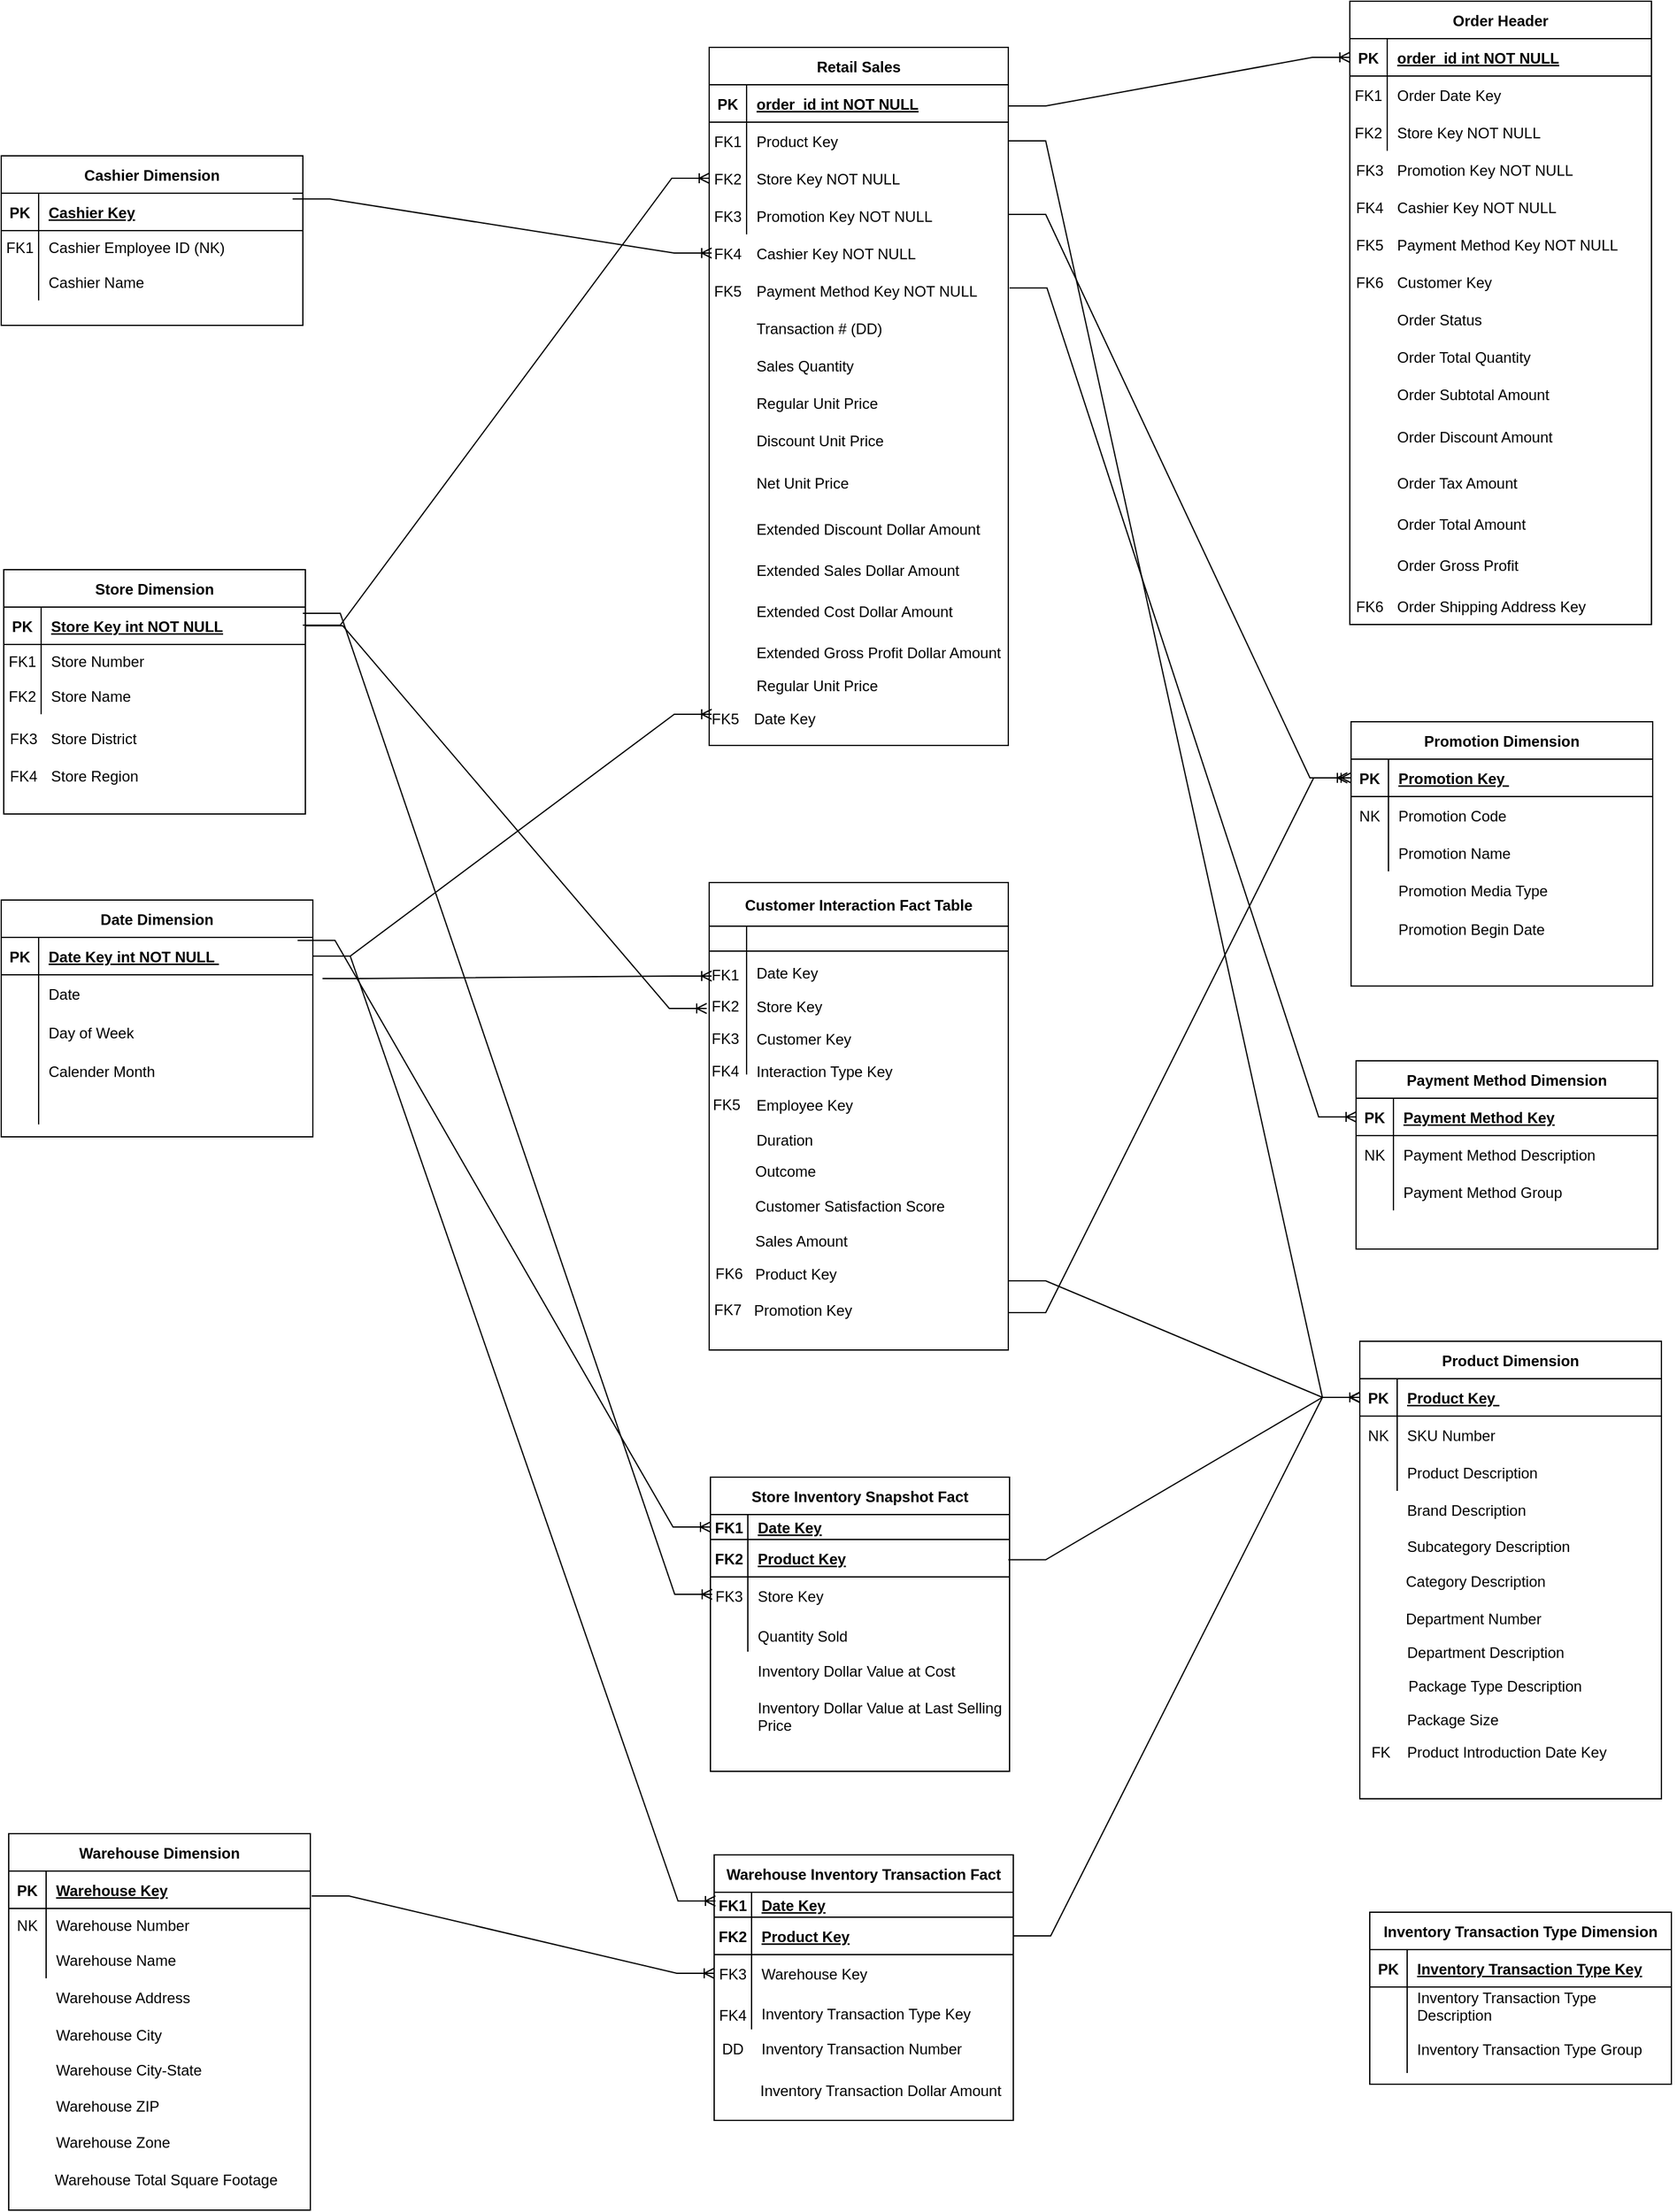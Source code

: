 <mxfile version="24.1.0" type="github">
  <diagram id="R2lEEEUBdFMjLlhIrx00" name="Page-1">
    <mxGraphModel dx="1173" dy="568" grid="1" gridSize="10" guides="1" tooltips="1" connect="1" arrows="1" fold="1" page="1" pageScale="1" pageWidth="7000" pageHeight="3000" math="0" shadow="0" extFonts="Permanent Marker^https://fonts.googleapis.com/css?family=Permanent+Marker">
      <root>
        <mxCell id="0" />
        <mxCell id="1" parent="0" />
        <mxCell id="C-vyLk0tnHw3VtMMgP7b-2" value="Retail Sales" style="shape=table;startSize=30;container=1;collapsible=1;childLayout=tableLayout;fixedRows=1;rowLines=0;fontStyle=1;align=center;resizeLast=1;" parent="1" vertex="1">
          <mxGeometry x="788" y="105" width="240" height="560" as="geometry" />
        </mxCell>
        <mxCell id="C-vyLk0tnHw3VtMMgP7b-3" value="" style="shape=partialRectangle;collapsible=0;dropTarget=0;pointerEvents=0;fillColor=none;points=[[0,0.5],[1,0.5]];portConstraint=eastwest;top=0;left=0;right=0;bottom=1;" parent="C-vyLk0tnHw3VtMMgP7b-2" vertex="1">
          <mxGeometry y="30" width="240" height="30" as="geometry" />
        </mxCell>
        <mxCell id="C-vyLk0tnHw3VtMMgP7b-4" value="PK" style="shape=partialRectangle;overflow=hidden;connectable=0;fillColor=none;top=0;left=0;bottom=0;right=0;fontStyle=1;" parent="C-vyLk0tnHw3VtMMgP7b-3" vertex="1">
          <mxGeometry width="30" height="30" as="geometry">
            <mxRectangle width="30" height="30" as="alternateBounds" />
          </mxGeometry>
        </mxCell>
        <mxCell id="C-vyLk0tnHw3VtMMgP7b-5" value="order_id int NOT NULL " style="shape=partialRectangle;overflow=hidden;connectable=0;fillColor=none;top=0;left=0;bottom=0;right=0;align=left;spacingLeft=6;fontStyle=5;" parent="C-vyLk0tnHw3VtMMgP7b-3" vertex="1">
          <mxGeometry x="30" width="210" height="30" as="geometry">
            <mxRectangle width="210" height="30" as="alternateBounds" />
          </mxGeometry>
        </mxCell>
        <mxCell id="C-vyLk0tnHw3VtMMgP7b-6" value="" style="shape=partialRectangle;collapsible=0;dropTarget=0;pointerEvents=0;fillColor=none;points=[[0,0.5],[1,0.5]];portConstraint=eastwest;top=0;left=0;right=0;bottom=0;" parent="C-vyLk0tnHw3VtMMgP7b-2" vertex="1">
          <mxGeometry y="60" width="240" height="30" as="geometry" />
        </mxCell>
        <mxCell id="C-vyLk0tnHw3VtMMgP7b-7" value="FK1" style="shape=partialRectangle;overflow=hidden;connectable=0;fillColor=none;top=0;left=0;bottom=0;right=0;" parent="C-vyLk0tnHw3VtMMgP7b-6" vertex="1">
          <mxGeometry width="30" height="30" as="geometry">
            <mxRectangle width="30" height="30" as="alternateBounds" />
          </mxGeometry>
        </mxCell>
        <mxCell id="C-vyLk0tnHw3VtMMgP7b-8" value="Product Key " style="shape=partialRectangle;overflow=hidden;connectable=0;fillColor=none;top=0;left=0;bottom=0;right=0;align=left;spacingLeft=6;" parent="C-vyLk0tnHw3VtMMgP7b-6" vertex="1">
          <mxGeometry x="30" width="210" height="30" as="geometry">
            <mxRectangle width="210" height="30" as="alternateBounds" />
          </mxGeometry>
        </mxCell>
        <mxCell id="C-vyLk0tnHw3VtMMgP7b-9" value="" style="shape=partialRectangle;collapsible=0;dropTarget=0;pointerEvents=0;fillColor=none;points=[[0,0.5],[1,0.5]];portConstraint=eastwest;top=0;left=0;right=0;bottom=0;" parent="C-vyLk0tnHw3VtMMgP7b-2" vertex="1">
          <mxGeometry y="90" width="240" height="30" as="geometry" />
        </mxCell>
        <mxCell id="C-vyLk0tnHw3VtMMgP7b-10" value="FK2" style="shape=partialRectangle;overflow=hidden;connectable=0;fillColor=none;top=0;left=0;bottom=0;right=0;" parent="C-vyLk0tnHw3VtMMgP7b-9" vertex="1">
          <mxGeometry width="30" height="30" as="geometry">
            <mxRectangle width="30" height="30" as="alternateBounds" />
          </mxGeometry>
        </mxCell>
        <mxCell id="C-vyLk0tnHw3VtMMgP7b-11" value="Store Key NOT NULL" style="shape=partialRectangle;overflow=hidden;connectable=0;fillColor=none;top=0;left=0;bottom=0;right=0;align=left;spacingLeft=6;" parent="C-vyLk0tnHw3VtMMgP7b-9" vertex="1">
          <mxGeometry x="30" width="210" height="30" as="geometry">
            <mxRectangle width="210" height="30" as="alternateBounds" />
          </mxGeometry>
        </mxCell>
        <mxCell id="pzrBGhpFW6PVDqmog99N-354" style="shape=partialRectangle;collapsible=0;dropTarget=0;pointerEvents=0;fillColor=none;points=[[0,0.5],[1,0.5]];portConstraint=eastwest;top=0;left=0;right=0;bottom=0;" vertex="1" parent="C-vyLk0tnHw3VtMMgP7b-2">
          <mxGeometry y="120" width="240" height="30" as="geometry" />
        </mxCell>
        <mxCell id="pzrBGhpFW6PVDqmog99N-355" style="shape=partialRectangle;overflow=hidden;connectable=0;fillColor=none;top=0;left=0;bottom=0;right=0;" vertex="1" parent="pzrBGhpFW6PVDqmog99N-354">
          <mxGeometry width="30" height="30" as="geometry">
            <mxRectangle width="30" height="30" as="alternateBounds" />
          </mxGeometry>
        </mxCell>
        <mxCell id="pzrBGhpFW6PVDqmog99N-356" style="shape=partialRectangle;overflow=hidden;connectable=0;fillColor=none;top=0;left=0;bottom=0;right=0;align=left;spacingLeft=6;" vertex="1" parent="pzrBGhpFW6PVDqmog99N-354">
          <mxGeometry x="30" width="210" height="30" as="geometry">
            <mxRectangle width="210" height="30" as="alternateBounds" />
          </mxGeometry>
        </mxCell>
        <mxCell id="pzrBGhpFW6PVDqmog99N-14" value="FK3" style="shape=partialRectangle;overflow=hidden;connectable=0;fillColor=none;top=0;left=0;bottom=0;right=0;" vertex="1" parent="1">
          <mxGeometry x="788" y="225" width="30" height="30" as="geometry">
            <mxRectangle width="30" height="30" as="alternateBounds" />
          </mxGeometry>
        </mxCell>
        <mxCell id="pzrBGhpFW6PVDqmog99N-15" value="Promotion Key NOT NULL" style="shape=partialRectangle;overflow=hidden;connectable=0;fillColor=none;top=0;left=0;bottom=0;right=0;align=left;spacingLeft=6;" vertex="1" parent="1">
          <mxGeometry x="818" y="225" width="220" height="30" as="geometry">
            <mxRectangle width="220" height="30" as="alternateBounds" />
          </mxGeometry>
        </mxCell>
        <mxCell id="pzrBGhpFW6PVDqmog99N-16" value="FK4" style="shape=partialRectangle;overflow=hidden;connectable=0;fillColor=none;top=0;left=0;bottom=0;right=0;" vertex="1" parent="1">
          <mxGeometry x="788" y="255" width="30" height="30" as="geometry">
            <mxRectangle width="30" height="30" as="alternateBounds" />
          </mxGeometry>
        </mxCell>
        <mxCell id="pzrBGhpFW6PVDqmog99N-17" value="Cashier Key NOT NULL" style="shape=partialRectangle;overflow=hidden;connectable=0;fillColor=none;top=0;left=0;bottom=0;right=0;align=left;spacingLeft=6;" vertex="1" parent="1">
          <mxGeometry x="818" y="255" width="220" height="30" as="geometry">
            <mxRectangle width="220" height="30" as="alternateBounds" />
          </mxGeometry>
        </mxCell>
        <mxCell id="pzrBGhpFW6PVDqmog99N-18" value="FK5" style="shape=partialRectangle;overflow=hidden;connectable=0;fillColor=none;top=0;left=0;bottom=0;right=0;" vertex="1" parent="1">
          <mxGeometry x="788" y="285" width="30" height="30" as="geometry">
            <mxRectangle width="30" height="30" as="alternateBounds" />
          </mxGeometry>
        </mxCell>
        <mxCell id="pzrBGhpFW6PVDqmog99N-19" value="Payment Method Key NOT NULL" style="shape=partialRectangle;overflow=hidden;connectable=0;fillColor=none;top=0;left=0;bottom=0;right=0;align=left;spacingLeft=6;" vertex="1" parent="1">
          <mxGeometry x="818" y="285" width="220" height="30" as="geometry">
            <mxRectangle width="220" height="30" as="alternateBounds" />
          </mxGeometry>
        </mxCell>
        <mxCell id="pzrBGhpFW6PVDqmog99N-20" value="" style="shape=partialRectangle;overflow=hidden;connectable=0;fillColor=none;top=0;left=0;bottom=0;right=0;" vertex="1" parent="1">
          <mxGeometry x="788" y="315" width="30" height="30" as="geometry">
            <mxRectangle width="30" height="30" as="alternateBounds" />
          </mxGeometry>
        </mxCell>
        <mxCell id="pzrBGhpFW6PVDqmog99N-21" value="Transaction # (DD)" style="shape=partialRectangle;overflow=hidden;connectable=0;fillColor=none;top=0;left=0;bottom=0;right=0;align=left;spacingLeft=6;" vertex="1" parent="1">
          <mxGeometry x="818" y="315" width="220" height="30" as="geometry">
            <mxRectangle width="220" height="30" as="alternateBounds" />
          </mxGeometry>
        </mxCell>
        <mxCell id="pzrBGhpFW6PVDqmog99N-22" value="" style="shape=partialRectangle;overflow=hidden;connectable=0;fillColor=none;top=0;left=0;bottom=0;right=0;" vertex="1" parent="1">
          <mxGeometry x="788" y="345" width="30" height="30" as="geometry">
            <mxRectangle width="30" height="30" as="alternateBounds" />
          </mxGeometry>
        </mxCell>
        <mxCell id="pzrBGhpFW6PVDqmog99N-23" value="Sales Quantity" style="shape=partialRectangle;overflow=hidden;connectable=0;fillColor=none;top=0;left=0;bottom=0;right=0;align=left;spacingLeft=6;" vertex="1" parent="1">
          <mxGeometry x="818" y="345" width="220" height="30" as="geometry">
            <mxRectangle width="220" height="30" as="alternateBounds" />
          </mxGeometry>
        </mxCell>
        <mxCell id="pzrBGhpFW6PVDqmog99N-24" value="" style="shape=partialRectangle;overflow=hidden;connectable=0;fillColor=none;top=0;left=0;bottom=0;right=0;" vertex="1" parent="1">
          <mxGeometry x="788" y="375" width="30" height="30" as="geometry">
            <mxRectangle width="30" height="30" as="alternateBounds" />
          </mxGeometry>
        </mxCell>
        <mxCell id="pzrBGhpFW6PVDqmog99N-25" value="Regular Unit Price" style="shape=partialRectangle;overflow=hidden;connectable=0;fillColor=none;top=0;left=0;bottom=0;right=0;align=left;spacingLeft=6;" vertex="1" parent="1">
          <mxGeometry x="818" y="375" width="220" height="30" as="geometry">
            <mxRectangle width="220" height="30" as="alternateBounds" />
          </mxGeometry>
        </mxCell>
        <mxCell id="pzrBGhpFW6PVDqmog99N-26" value="Discount Unit Price" style="shape=partialRectangle;overflow=hidden;connectable=0;fillColor=none;top=0;left=0;bottom=0;right=0;align=left;spacingLeft=6;" vertex="1" parent="1">
          <mxGeometry x="818" y="405" width="220" height="30" as="geometry">
            <mxRectangle width="220" height="30" as="alternateBounds" />
          </mxGeometry>
        </mxCell>
        <mxCell id="pzrBGhpFW6PVDqmog99N-27" value="Extended Discount Dollar Amount" style="shape=partialRectangle;overflow=hidden;connectable=0;fillColor=none;top=0;left=0;bottom=0;right=0;align=left;spacingLeft=6;" vertex="1" parent="1">
          <mxGeometry x="818" y="476" width="220" height="30" as="geometry">
            <mxRectangle width="220" height="30" as="alternateBounds" />
          </mxGeometry>
        </mxCell>
        <mxCell id="pzrBGhpFW6PVDqmog99N-28" value="Net Unit Price" style="shape=partialRectangle;overflow=hidden;connectable=0;fillColor=none;top=0;left=0;bottom=0;right=0;align=left;spacingLeft=6;" vertex="1" parent="1">
          <mxGeometry x="818" y="439" width="220" height="30" as="geometry">
            <mxRectangle width="220" height="30" as="alternateBounds" />
          </mxGeometry>
        </mxCell>
        <mxCell id="pzrBGhpFW6PVDqmog99N-29" value="Extended Sales Dollar Amount" style="shape=partialRectangle;overflow=hidden;connectable=0;fillColor=none;top=0;left=0;bottom=0;right=0;align=left;spacingLeft=6;" vertex="1" parent="1">
          <mxGeometry x="818" y="509" width="220" height="30" as="geometry">
            <mxRectangle width="220" height="30" as="alternateBounds" />
          </mxGeometry>
        </mxCell>
        <mxCell id="pzrBGhpFW6PVDqmog99N-30" value="Extended Cost Dollar Amount" style="shape=partialRectangle;overflow=hidden;connectable=0;fillColor=none;top=0;left=0;bottom=0;right=0;align=left;spacingLeft=6;" vertex="1" parent="1">
          <mxGeometry x="818" y="542" width="220" height="30" as="geometry">
            <mxRectangle width="220" height="30" as="alternateBounds" />
          </mxGeometry>
        </mxCell>
        <mxCell id="pzrBGhpFW6PVDqmog99N-31" value="Regular Unit Price" style="shape=partialRectangle;overflow=hidden;connectable=0;fillColor=none;top=0;left=0;bottom=0;right=0;align=left;spacingLeft=6;" vertex="1" parent="1">
          <mxGeometry x="818" y="605" width="220" height="23" as="geometry">
            <mxRectangle width="220" height="30" as="alternateBounds" />
          </mxGeometry>
        </mxCell>
        <mxCell id="pzrBGhpFW6PVDqmog99N-32" value="Extended Gross Profit Dollar Amount " style="shape=partialRectangle;overflow=hidden;connectable=0;fillColor=none;top=0;left=0;bottom=0;right=0;align=left;spacingLeft=6;" vertex="1" parent="1">
          <mxGeometry x="818" y="575" width="220" height="30" as="geometry">
            <mxRectangle width="220" height="30" as="alternateBounds" />
          </mxGeometry>
        </mxCell>
        <mxCell id="pzrBGhpFW6PVDqmog99N-46" value="Order Header" style="shape=table;startSize=30;container=1;collapsible=1;childLayout=tableLayout;fixedRows=1;rowLines=0;fontStyle=1;align=center;resizeLast=1;" vertex="1" parent="1">
          <mxGeometry x="1302" y="68" width="242" height="500" as="geometry" />
        </mxCell>
        <mxCell id="pzrBGhpFW6PVDqmog99N-47" value="" style="shape=partialRectangle;collapsible=0;dropTarget=0;pointerEvents=0;fillColor=none;points=[[0,0.5],[1,0.5]];portConstraint=eastwest;top=0;left=0;right=0;bottom=1;" vertex="1" parent="pzrBGhpFW6PVDqmog99N-46">
          <mxGeometry y="30" width="242" height="30" as="geometry" />
        </mxCell>
        <mxCell id="pzrBGhpFW6PVDqmog99N-48" value="PK" style="shape=partialRectangle;overflow=hidden;connectable=0;fillColor=none;top=0;left=0;bottom=0;right=0;fontStyle=1;" vertex="1" parent="pzrBGhpFW6PVDqmog99N-47">
          <mxGeometry width="30" height="30" as="geometry">
            <mxRectangle width="30" height="30" as="alternateBounds" />
          </mxGeometry>
        </mxCell>
        <mxCell id="pzrBGhpFW6PVDqmog99N-49" value="order_id int NOT NULL " style="shape=partialRectangle;overflow=hidden;connectable=0;fillColor=none;top=0;left=0;bottom=0;right=0;align=left;spacingLeft=6;fontStyle=5;" vertex="1" parent="pzrBGhpFW6PVDqmog99N-47">
          <mxGeometry x="30" width="212" height="30" as="geometry">
            <mxRectangle width="212" height="30" as="alternateBounds" />
          </mxGeometry>
        </mxCell>
        <mxCell id="pzrBGhpFW6PVDqmog99N-50" value="" style="shape=partialRectangle;collapsible=0;dropTarget=0;pointerEvents=0;fillColor=none;points=[[0,0.5],[1,0.5]];portConstraint=eastwest;top=0;left=0;right=0;bottom=0;" vertex="1" parent="pzrBGhpFW6PVDqmog99N-46">
          <mxGeometry y="60" width="242" height="30" as="geometry" />
        </mxCell>
        <mxCell id="pzrBGhpFW6PVDqmog99N-51" value="FK1" style="shape=partialRectangle;overflow=hidden;connectable=0;fillColor=none;top=0;left=0;bottom=0;right=0;" vertex="1" parent="pzrBGhpFW6PVDqmog99N-50">
          <mxGeometry width="30" height="30" as="geometry">
            <mxRectangle width="30" height="30" as="alternateBounds" />
          </mxGeometry>
        </mxCell>
        <mxCell id="pzrBGhpFW6PVDqmog99N-52" value="Order Date Key" style="shape=partialRectangle;overflow=hidden;connectable=0;fillColor=none;top=0;left=0;bottom=0;right=0;align=left;spacingLeft=6;" vertex="1" parent="pzrBGhpFW6PVDqmog99N-50">
          <mxGeometry x="30" width="212" height="30" as="geometry">
            <mxRectangle width="212" height="30" as="alternateBounds" />
          </mxGeometry>
        </mxCell>
        <mxCell id="pzrBGhpFW6PVDqmog99N-53" value="" style="shape=partialRectangle;collapsible=0;dropTarget=0;pointerEvents=0;fillColor=none;points=[[0,0.5],[1,0.5]];portConstraint=eastwest;top=0;left=0;right=0;bottom=0;" vertex="1" parent="pzrBGhpFW6PVDqmog99N-46">
          <mxGeometry y="90" width="242" height="30" as="geometry" />
        </mxCell>
        <mxCell id="pzrBGhpFW6PVDqmog99N-54" value="FK2" style="shape=partialRectangle;overflow=hidden;connectable=0;fillColor=none;top=0;left=0;bottom=0;right=0;" vertex="1" parent="pzrBGhpFW6PVDqmog99N-53">
          <mxGeometry width="30" height="30" as="geometry">
            <mxRectangle width="30" height="30" as="alternateBounds" />
          </mxGeometry>
        </mxCell>
        <mxCell id="pzrBGhpFW6PVDqmog99N-55" value="Store Key NOT NULL" style="shape=partialRectangle;overflow=hidden;connectable=0;fillColor=none;top=0;left=0;bottom=0;right=0;align=left;spacingLeft=6;" vertex="1" parent="pzrBGhpFW6PVDqmog99N-53">
          <mxGeometry x="30" width="212" height="30" as="geometry">
            <mxRectangle width="212" height="30" as="alternateBounds" />
          </mxGeometry>
        </mxCell>
        <mxCell id="pzrBGhpFW6PVDqmog99N-56" value="FK3" style="shape=partialRectangle;overflow=hidden;connectable=0;fillColor=none;top=0;left=0;bottom=0;right=0;" vertex="1" parent="1">
          <mxGeometry x="1302" y="188" width="32" height="30" as="geometry">
            <mxRectangle width="30" height="30" as="alternateBounds" />
          </mxGeometry>
        </mxCell>
        <mxCell id="pzrBGhpFW6PVDqmog99N-57" value="Promotion Key NOT NULL" style="shape=partialRectangle;overflow=hidden;connectable=0;fillColor=none;top=0;left=0;bottom=0;right=0;align=left;spacingLeft=6;" vertex="1" parent="1">
          <mxGeometry x="1332" y="188" width="222" height="30" as="geometry">
            <mxRectangle width="220" height="30" as="alternateBounds" />
          </mxGeometry>
        </mxCell>
        <mxCell id="pzrBGhpFW6PVDqmog99N-58" value="FK4" style="shape=partialRectangle;overflow=hidden;connectable=0;fillColor=none;top=0;left=0;bottom=0;right=0;" vertex="1" parent="1">
          <mxGeometry x="1302" y="218" width="32" height="30" as="geometry">
            <mxRectangle width="30" height="30" as="alternateBounds" />
          </mxGeometry>
        </mxCell>
        <mxCell id="pzrBGhpFW6PVDqmog99N-59" value="Cashier Key NOT NULL" style="shape=partialRectangle;overflow=hidden;connectable=0;fillColor=none;top=0;left=0;bottom=0;right=0;align=left;spacingLeft=6;" vertex="1" parent="1">
          <mxGeometry x="1332" y="218" width="222" height="30" as="geometry">
            <mxRectangle width="220" height="30" as="alternateBounds" />
          </mxGeometry>
        </mxCell>
        <mxCell id="pzrBGhpFW6PVDqmog99N-60" value="FK5" style="shape=partialRectangle;overflow=hidden;connectable=0;fillColor=none;top=0;left=0;bottom=0;right=0;" vertex="1" parent="1">
          <mxGeometry x="1302" y="248" width="32" height="30" as="geometry">
            <mxRectangle width="30" height="30" as="alternateBounds" />
          </mxGeometry>
        </mxCell>
        <mxCell id="pzrBGhpFW6PVDqmog99N-61" value="Payment Method Key NOT NULL" style="shape=partialRectangle;overflow=hidden;connectable=0;fillColor=none;top=0;left=0;bottom=0;right=0;align=left;spacingLeft=6;" vertex="1" parent="1">
          <mxGeometry x="1332" y="248" width="222" height="30" as="geometry">
            <mxRectangle width="220" height="30" as="alternateBounds" />
          </mxGeometry>
        </mxCell>
        <mxCell id="pzrBGhpFW6PVDqmog99N-62" value="" style="shape=partialRectangle;overflow=hidden;connectable=0;fillColor=none;top=0;left=0;bottom=0;right=0;" vertex="1" parent="1">
          <mxGeometry x="1302" y="278" width="32" height="30" as="geometry">
            <mxRectangle width="30" height="30" as="alternateBounds" />
          </mxGeometry>
        </mxCell>
        <mxCell id="pzrBGhpFW6PVDqmog99N-63" value="Customer Key " style="shape=partialRectangle;overflow=hidden;connectable=0;fillColor=none;top=0;left=0;bottom=0;right=0;align=left;spacingLeft=6;" vertex="1" parent="1">
          <mxGeometry x="1332" y="278" width="222" height="30" as="geometry">
            <mxRectangle width="220" height="30" as="alternateBounds" />
          </mxGeometry>
        </mxCell>
        <mxCell id="pzrBGhpFW6PVDqmog99N-64" value="" style="shape=partialRectangle;overflow=hidden;connectable=0;fillColor=none;top=0;left=0;bottom=0;right=0;" vertex="1" parent="1">
          <mxGeometry x="1302" y="308" width="32" height="30" as="geometry">
            <mxRectangle width="30" height="30" as="alternateBounds" />
          </mxGeometry>
        </mxCell>
        <mxCell id="pzrBGhpFW6PVDqmog99N-65" value="Order Status" style="shape=partialRectangle;overflow=hidden;connectable=0;fillColor=none;top=0;left=0;bottom=0;right=0;align=left;spacingLeft=6;" vertex="1" parent="1">
          <mxGeometry x="1332" y="308" width="222" height="30" as="geometry">
            <mxRectangle width="220" height="30" as="alternateBounds" />
          </mxGeometry>
        </mxCell>
        <mxCell id="pzrBGhpFW6PVDqmog99N-66" value="" style="shape=partialRectangle;overflow=hidden;connectable=0;fillColor=none;top=0;left=0;bottom=0;right=0;" vertex="1" parent="1">
          <mxGeometry x="1302" y="338" width="32" height="30" as="geometry">
            <mxRectangle width="30" height="30" as="alternateBounds" />
          </mxGeometry>
        </mxCell>
        <mxCell id="pzrBGhpFW6PVDqmog99N-67" value="Order Total Quantity" style="shape=partialRectangle;overflow=hidden;connectable=0;fillColor=none;top=0;left=0;bottom=0;right=0;align=left;spacingLeft=6;" vertex="1" parent="1">
          <mxGeometry x="1332" y="338" width="222" height="30" as="geometry">
            <mxRectangle width="220" height="30" as="alternateBounds" />
          </mxGeometry>
        </mxCell>
        <mxCell id="pzrBGhpFW6PVDqmog99N-68" value="Order Subtotal Amount " style="shape=partialRectangle;overflow=hidden;connectable=0;fillColor=none;top=0;left=0;bottom=0;right=0;align=left;spacingLeft=6;" vertex="1" parent="1">
          <mxGeometry x="1332" y="368" width="222" height="30" as="geometry">
            <mxRectangle width="220" height="30" as="alternateBounds" />
          </mxGeometry>
        </mxCell>
        <mxCell id="pzrBGhpFW6PVDqmog99N-69" value="Order Tax Amount" style="shape=partialRectangle;overflow=hidden;connectable=0;fillColor=none;top=0;left=0;bottom=0;right=0;align=left;spacingLeft=6;" vertex="1" parent="1">
          <mxGeometry x="1332" y="439" width="222" height="30" as="geometry">
            <mxRectangle width="220" height="30" as="alternateBounds" />
          </mxGeometry>
        </mxCell>
        <mxCell id="pzrBGhpFW6PVDqmog99N-70" value="Order Discount Amount" style="shape=partialRectangle;overflow=hidden;connectable=0;fillColor=none;top=0;left=0;bottom=0;right=0;align=left;spacingLeft=6;" vertex="1" parent="1">
          <mxGeometry x="1332" y="402" width="222" height="30" as="geometry">
            <mxRectangle width="220" height="30" as="alternateBounds" />
          </mxGeometry>
        </mxCell>
        <mxCell id="pzrBGhpFW6PVDqmog99N-71" value="Order Total Amount" style="shape=partialRectangle;overflow=hidden;connectable=0;fillColor=none;top=0;left=0;bottom=0;right=0;align=left;spacingLeft=6;" vertex="1" parent="1">
          <mxGeometry x="1332" y="472" width="222" height="30" as="geometry">
            <mxRectangle width="220" height="30" as="alternateBounds" />
          </mxGeometry>
        </mxCell>
        <mxCell id="pzrBGhpFW6PVDqmog99N-72" value="Order Gross Profit " style="shape=partialRectangle;overflow=hidden;connectable=0;fillColor=none;top=0;left=0;bottom=0;right=0;align=left;spacingLeft=6;" vertex="1" parent="1">
          <mxGeometry x="1332" y="505" width="222" height="30" as="geometry">
            <mxRectangle width="220" height="30" as="alternateBounds" />
          </mxGeometry>
        </mxCell>
        <mxCell id="pzrBGhpFW6PVDqmog99N-74" value="Order Shipping Address Key" style="shape=partialRectangle;overflow=hidden;connectable=0;fillColor=none;top=0;left=0;bottom=0;right=0;align=left;spacingLeft=6;" vertex="1" parent="1">
          <mxGeometry x="1332" y="538" width="222" height="30" as="geometry">
            <mxRectangle width="220" height="30" as="alternateBounds" />
          </mxGeometry>
        </mxCell>
        <mxCell id="pzrBGhpFW6PVDqmog99N-75" value="FK6" style="shape=partialRectangle;overflow=hidden;connectable=0;fillColor=none;top=0;left=0;bottom=0;right=0;" vertex="1" parent="1">
          <mxGeometry x="1302" y="278" width="32" height="30" as="geometry">
            <mxRectangle width="30" height="30" as="alternateBounds" />
          </mxGeometry>
        </mxCell>
        <mxCell id="pzrBGhpFW6PVDqmog99N-76" value="FK6" style="shape=partialRectangle;overflow=hidden;connectable=0;fillColor=none;top=0;left=0;bottom=0;right=0;" vertex="1" parent="1">
          <mxGeometry x="1302" y="538" width="32" height="30" as="geometry">
            <mxRectangle width="30" height="30" as="alternateBounds" />
          </mxGeometry>
        </mxCell>
        <mxCell id="pzrBGhpFW6PVDqmog99N-95" value="Store Dimension" style="shape=table;startSize=30;container=1;collapsible=1;childLayout=tableLayout;fixedRows=1;rowLines=0;fontStyle=1;align=center;resizeLast=1;" vertex="1" parent="1">
          <mxGeometry x="222" y="524" width="242" height="196" as="geometry" />
        </mxCell>
        <mxCell id="pzrBGhpFW6PVDqmog99N-96" value="" style="shape=partialRectangle;collapsible=0;dropTarget=0;pointerEvents=0;fillColor=none;points=[[0,0.5],[1,0.5]];portConstraint=eastwest;top=0;left=0;right=0;bottom=1;" vertex="1" parent="pzrBGhpFW6PVDqmog99N-95">
          <mxGeometry y="30" width="242" height="30" as="geometry" />
        </mxCell>
        <mxCell id="pzrBGhpFW6PVDqmog99N-97" value="PK" style="shape=partialRectangle;overflow=hidden;connectable=0;fillColor=none;top=0;left=0;bottom=0;right=0;fontStyle=1;" vertex="1" parent="pzrBGhpFW6PVDqmog99N-96">
          <mxGeometry width="30" height="30" as="geometry">
            <mxRectangle width="30" height="30" as="alternateBounds" />
          </mxGeometry>
        </mxCell>
        <mxCell id="pzrBGhpFW6PVDqmog99N-98" value="Store Key int NOT NULL " style="shape=partialRectangle;overflow=hidden;connectable=0;fillColor=none;top=0;left=0;bottom=0;right=0;align=left;spacingLeft=6;fontStyle=5;" vertex="1" parent="pzrBGhpFW6PVDqmog99N-96">
          <mxGeometry x="30" width="212" height="30" as="geometry">
            <mxRectangle width="212" height="30" as="alternateBounds" />
          </mxGeometry>
        </mxCell>
        <mxCell id="pzrBGhpFW6PVDqmog99N-99" value="" style="shape=partialRectangle;collapsible=0;dropTarget=0;pointerEvents=0;fillColor=none;points=[[0,0.5],[1,0.5]];portConstraint=eastwest;top=0;left=0;right=0;bottom=0;" vertex="1" parent="pzrBGhpFW6PVDqmog99N-95">
          <mxGeometry y="60" width="242" height="26" as="geometry" />
        </mxCell>
        <mxCell id="pzrBGhpFW6PVDqmog99N-100" value="FK1" style="shape=partialRectangle;overflow=hidden;connectable=0;fillColor=none;top=0;left=0;bottom=0;right=0;" vertex="1" parent="pzrBGhpFW6PVDqmog99N-99">
          <mxGeometry width="30" height="26" as="geometry">
            <mxRectangle width="30" height="26" as="alternateBounds" />
          </mxGeometry>
        </mxCell>
        <mxCell id="pzrBGhpFW6PVDqmog99N-101" value="Store Number " style="shape=partialRectangle;overflow=hidden;connectable=0;fillColor=none;top=0;left=0;bottom=0;right=0;align=left;spacingLeft=6;" vertex="1" parent="pzrBGhpFW6PVDqmog99N-99">
          <mxGeometry x="30" width="212" height="26" as="geometry">
            <mxRectangle width="212" height="26" as="alternateBounds" />
          </mxGeometry>
        </mxCell>
        <mxCell id="pzrBGhpFW6PVDqmog99N-102" value="" style="shape=partialRectangle;collapsible=0;dropTarget=0;pointerEvents=0;fillColor=none;points=[[0,0.5],[1,0.5]];portConstraint=eastwest;top=0;left=0;right=0;bottom=0;" vertex="1" parent="pzrBGhpFW6PVDqmog99N-95">
          <mxGeometry y="86" width="242" height="30" as="geometry" />
        </mxCell>
        <mxCell id="pzrBGhpFW6PVDqmog99N-103" value="FK2" style="shape=partialRectangle;overflow=hidden;connectable=0;fillColor=none;top=0;left=0;bottom=0;right=0;" vertex="1" parent="pzrBGhpFW6PVDqmog99N-102">
          <mxGeometry width="30" height="30" as="geometry">
            <mxRectangle width="30" height="30" as="alternateBounds" />
          </mxGeometry>
        </mxCell>
        <mxCell id="pzrBGhpFW6PVDqmog99N-104" value="Store Name" style="shape=partialRectangle;overflow=hidden;connectable=0;fillColor=none;top=0;left=0;bottom=0;right=0;align=left;spacingLeft=6;" vertex="1" parent="pzrBGhpFW6PVDqmog99N-102">
          <mxGeometry x="30" width="212" height="30" as="geometry">
            <mxRectangle width="212" height="30" as="alternateBounds" />
          </mxGeometry>
        </mxCell>
        <mxCell id="pzrBGhpFW6PVDqmog99N-105" value="FK3" style="shape=partialRectangle;overflow=hidden;connectable=0;fillColor=none;top=0;left=0;bottom=0;right=0;" vertex="1" parent="1">
          <mxGeometry x="222" y="644" width="32" height="30" as="geometry">
            <mxRectangle width="30" height="30" as="alternateBounds" />
          </mxGeometry>
        </mxCell>
        <mxCell id="pzrBGhpFW6PVDqmog99N-106" value="Store District" style="shape=partialRectangle;overflow=hidden;connectable=0;fillColor=none;top=0;left=0;bottom=0;right=0;align=left;spacingLeft=6;" vertex="1" parent="1">
          <mxGeometry x="252" y="644" width="222" height="30" as="geometry">
            <mxRectangle width="220" height="30" as="alternateBounds" />
          </mxGeometry>
        </mxCell>
        <mxCell id="pzrBGhpFW6PVDqmog99N-107" value="FK4" style="shape=partialRectangle;overflow=hidden;connectable=0;fillColor=none;top=0;left=0;bottom=0;right=0;" vertex="1" parent="1">
          <mxGeometry x="222" y="674" width="32" height="30" as="geometry">
            <mxRectangle width="30" height="30" as="alternateBounds" />
          </mxGeometry>
        </mxCell>
        <mxCell id="pzrBGhpFW6PVDqmog99N-108" value="Store Region" style="shape=partialRectangle;overflow=hidden;connectable=0;fillColor=none;top=0;left=0;bottom=0;right=0;align=left;spacingLeft=6;" vertex="1" parent="1">
          <mxGeometry x="252" y="674" width="222" height="30" as="geometry">
            <mxRectangle width="220" height="30" as="alternateBounds" />
          </mxGeometry>
        </mxCell>
        <mxCell id="pzrBGhpFW6PVDqmog99N-111" value="" style="shape=partialRectangle;overflow=hidden;connectable=0;fillColor=none;top=0;left=0;bottom=0;right=0;" vertex="1" parent="1">
          <mxGeometry x="222" y="734" width="32" height="30" as="geometry">
            <mxRectangle width="30" height="30" as="alternateBounds" />
          </mxGeometry>
        </mxCell>
        <mxCell id="pzrBGhpFW6PVDqmog99N-113" value="" style="shape=partialRectangle;overflow=hidden;connectable=0;fillColor=none;top=0;left=0;bottom=0;right=0;" vertex="1" parent="1">
          <mxGeometry x="222" y="764" width="32" height="30" as="geometry">
            <mxRectangle width="30" height="30" as="alternateBounds" />
          </mxGeometry>
        </mxCell>
        <mxCell id="pzrBGhpFW6PVDqmog99N-115" value="" style="shape=partialRectangle;overflow=hidden;connectable=0;fillColor=none;top=0;left=0;bottom=0;right=0;" vertex="1" parent="1">
          <mxGeometry x="222" y="122" width="32" height="30" as="geometry">
            <mxRectangle width="30" height="30" as="alternateBounds" />
          </mxGeometry>
        </mxCell>
        <mxCell id="pzrBGhpFW6PVDqmog99N-139" value="Promotion Dimension" style="shape=table;startSize=30;container=1;collapsible=1;childLayout=tableLayout;fixedRows=1;rowLines=0;fontStyle=1;align=center;resizeLast=1;" vertex="1" parent="1">
          <mxGeometry x="1303" y="646" width="242" height="212" as="geometry" />
        </mxCell>
        <mxCell id="pzrBGhpFW6PVDqmog99N-140" value="" style="shape=partialRectangle;collapsible=0;dropTarget=0;pointerEvents=0;fillColor=none;points=[[0,0.5],[1,0.5]];portConstraint=eastwest;top=0;left=0;right=0;bottom=1;" vertex="1" parent="pzrBGhpFW6PVDqmog99N-139">
          <mxGeometry y="30" width="242" height="30" as="geometry" />
        </mxCell>
        <mxCell id="pzrBGhpFW6PVDqmog99N-141" value="PK" style="shape=partialRectangle;overflow=hidden;connectable=0;fillColor=none;top=0;left=0;bottom=0;right=0;fontStyle=1;" vertex="1" parent="pzrBGhpFW6PVDqmog99N-140">
          <mxGeometry width="30" height="30" as="geometry">
            <mxRectangle width="30" height="30" as="alternateBounds" />
          </mxGeometry>
        </mxCell>
        <mxCell id="pzrBGhpFW6PVDqmog99N-142" value="Promotion Key " style="shape=partialRectangle;overflow=hidden;connectable=0;fillColor=none;top=0;left=0;bottom=0;right=0;align=left;spacingLeft=6;fontStyle=5;" vertex="1" parent="pzrBGhpFW6PVDqmog99N-140">
          <mxGeometry x="30" width="212" height="30" as="geometry">
            <mxRectangle width="212" height="30" as="alternateBounds" />
          </mxGeometry>
        </mxCell>
        <mxCell id="pzrBGhpFW6PVDqmog99N-143" value="" style="shape=partialRectangle;collapsible=0;dropTarget=0;pointerEvents=0;fillColor=none;points=[[0,0.5],[1,0.5]];portConstraint=eastwest;top=0;left=0;right=0;bottom=0;" vertex="1" parent="pzrBGhpFW6PVDqmog99N-139">
          <mxGeometry y="60" width="242" height="30" as="geometry" />
        </mxCell>
        <mxCell id="pzrBGhpFW6PVDqmog99N-144" value="NK" style="shape=partialRectangle;overflow=hidden;connectable=0;fillColor=none;top=0;left=0;bottom=0;right=0;" vertex="1" parent="pzrBGhpFW6PVDqmog99N-143">
          <mxGeometry width="30" height="30" as="geometry">
            <mxRectangle width="30" height="30" as="alternateBounds" />
          </mxGeometry>
        </mxCell>
        <mxCell id="pzrBGhpFW6PVDqmog99N-145" value="Promotion Code" style="shape=partialRectangle;overflow=hidden;connectable=0;fillColor=none;top=0;left=0;bottom=0;right=0;align=left;spacingLeft=6;" vertex="1" parent="pzrBGhpFW6PVDqmog99N-143">
          <mxGeometry x="30" width="212" height="30" as="geometry">
            <mxRectangle width="212" height="30" as="alternateBounds" />
          </mxGeometry>
        </mxCell>
        <mxCell id="pzrBGhpFW6PVDqmog99N-146" value="" style="shape=partialRectangle;collapsible=0;dropTarget=0;pointerEvents=0;fillColor=none;points=[[0,0.5],[1,0.5]];portConstraint=eastwest;top=0;left=0;right=0;bottom=0;" vertex="1" parent="pzrBGhpFW6PVDqmog99N-139">
          <mxGeometry y="90" width="242" height="30" as="geometry" />
        </mxCell>
        <mxCell id="pzrBGhpFW6PVDqmog99N-147" value="" style="shape=partialRectangle;overflow=hidden;connectable=0;fillColor=none;top=0;left=0;bottom=0;right=0;" vertex="1" parent="pzrBGhpFW6PVDqmog99N-146">
          <mxGeometry width="30" height="30" as="geometry">
            <mxRectangle width="30" height="30" as="alternateBounds" />
          </mxGeometry>
        </mxCell>
        <mxCell id="pzrBGhpFW6PVDqmog99N-148" value="Promotion Name" style="shape=partialRectangle;overflow=hidden;connectable=0;fillColor=none;top=0;left=0;bottom=0;right=0;align=left;spacingLeft=6;" vertex="1" parent="pzrBGhpFW6PVDqmog99N-146">
          <mxGeometry x="30" width="212" height="30" as="geometry">
            <mxRectangle width="212" height="30" as="alternateBounds" />
          </mxGeometry>
        </mxCell>
        <mxCell id="pzrBGhpFW6PVDqmog99N-150" value="Promotion Media Type" style="shape=partialRectangle;overflow=hidden;connectable=0;fillColor=none;top=0;left=0;bottom=0;right=0;align=left;spacingLeft=6;" vertex="1" parent="1">
          <mxGeometry x="1333" y="766" width="222" height="30" as="geometry">
            <mxRectangle width="220" height="30" as="alternateBounds" />
          </mxGeometry>
        </mxCell>
        <mxCell id="pzrBGhpFW6PVDqmog99N-152" value="Promotion Begin Date" style="shape=partialRectangle;overflow=hidden;connectable=0;fillColor=none;top=0;left=0;bottom=0;right=0;align=left;spacingLeft=6;" vertex="1" parent="1">
          <mxGeometry x="1333" y="796" width="222" height="32" as="geometry">
            <mxRectangle width="220" height="30" as="alternateBounds" />
          </mxGeometry>
        </mxCell>
        <mxCell id="pzrBGhpFW6PVDqmog99N-155" value="" style="shape=partialRectangle;overflow=hidden;connectable=0;fillColor=none;top=0;left=0;bottom=0;right=0;" vertex="1" parent="1">
          <mxGeometry x="1303" y="856" width="32" height="30" as="geometry">
            <mxRectangle width="30" height="30" as="alternateBounds" />
          </mxGeometry>
        </mxCell>
        <mxCell id="pzrBGhpFW6PVDqmog99N-157" value="" style="shape=partialRectangle;overflow=hidden;connectable=0;fillColor=none;top=0;left=0;bottom=0;right=0;" vertex="1" parent="1">
          <mxGeometry x="1303" y="886" width="32" height="30" as="geometry">
            <mxRectangle width="30" height="30" as="alternateBounds" />
          </mxGeometry>
        </mxCell>
        <mxCell id="pzrBGhpFW6PVDqmog99N-159" value="" style="shape=partialRectangle;overflow=hidden;connectable=0;fillColor=none;top=0;left=0;bottom=0;right=0;" vertex="1" parent="1">
          <mxGeometry x="1303" y="916" width="32" height="30" as="geometry">
            <mxRectangle width="30" height="30" as="alternateBounds" />
          </mxGeometry>
        </mxCell>
        <mxCell id="pzrBGhpFW6PVDqmog99N-169" value="Payment Method Dimension" style="shape=table;startSize=30;container=1;collapsible=1;childLayout=tableLayout;fixedRows=1;rowLines=0;fontStyle=1;align=center;resizeLast=1;" vertex="1" parent="1">
          <mxGeometry x="1307" y="918" width="242" height="151" as="geometry" />
        </mxCell>
        <mxCell id="pzrBGhpFW6PVDqmog99N-170" value="" style="shape=partialRectangle;collapsible=0;dropTarget=0;pointerEvents=0;fillColor=none;points=[[0,0.5],[1,0.5]];portConstraint=eastwest;top=0;left=0;right=0;bottom=1;" vertex="1" parent="pzrBGhpFW6PVDqmog99N-169">
          <mxGeometry y="30" width="242" height="30" as="geometry" />
        </mxCell>
        <mxCell id="pzrBGhpFW6PVDqmog99N-171" value="PK" style="shape=partialRectangle;overflow=hidden;connectable=0;fillColor=none;top=0;left=0;bottom=0;right=0;fontStyle=1;" vertex="1" parent="pzrBGhpFW6PVDqmog99N-170">
          <mxGeometry width="30" height="30" as="geometry">
            <mxRectangle width="30" height="30" as="alternateBounds" />
          </mxGeometry>
        </mxCell>
        <mxCell id="pzrBGhpFW6PVDqmog99N-172" value="Payment Method Key" style="shape=partialRectangle;overflow=hidden;connectable=0;fillColor=none;top=0;left=0;bottom=0;right=0;align=left;spacingLeft=6;fontStyle=5;" vertex="1" parent="pzrBGhpFW6PVDqmog99N-170">
          <mxGeometry x="30" width="212" height="30" as="geometry">
            <mxRectangle width="212" height="30" as="alternateBounds" />
          </mxGeometry>
        </mxCell>
        <mxCell id="pzrBGhpFW6PVDqmog99N-173" value="" style="shape=partialRectangle;collapsible=0;dropTarget=0;pointerEvents=0;fillColor=none;points=[[0,0.5],[1,0.5]];portConstraint=eastwest;top=0;left=0;right=0;bottom=0;" vertex="1" parent="pzrBGhpFW6PVDqmog99N-169">
          <mxGeometry y="60" width="242" height="30" as="geometry" />
        </mxCell>
        <mxCell id="pzrBGhpFW6PVDqmog99N-174" value="NK" style="shape=partialRectangle;overflow=hidden;connectable=0;fillColor=none;top=0;left=0;bottom=0;right=0;" vertex="1" parent="pzrBGhpFW6PVDqmog99N-173">
          <mxGeometry width="30" height="30" as="geometry">
            <mxRectangle width="30" height="30" as="alternateBounds" />
          </mxGeometry>
        </mxCell>
        <mxCell id="pzrBGhpFW6PVDqmog99N-175" value="Payment Method Description" style="shape=partialRectangle;overflow=hidden;connectable=0;fillColor=none;top=0;left=0;bottom=0;right=0;align=left;spacingLeft=6;" vertex="1" parent="pzrBGhpFW6PVDqmog99N-173">
          <mxGeometry x="30" width="212" height="30" as="geometry">
            <mxRectangle width="212" height="30" as="alternateBounds" />
          </mxGeometry>
        </mxCell>
        <mxCell id="pzrBGhpFW6PVDqmog99N-176" value="" style="shape=partialRectangle;collapsible=0;dropTarget=0;pointerEvents=0;fillColor=none;points=[[0,0.5],[1,0.5]];portConstraint=eastwest;top=0;left=0;right=0;bottom=0;" vertex="1" parent="pzrBGhpFW6PVDqmog99N-169">
          <mxGeometry y="90" width="242" height="30" as="geometry" />
        </mxCell>
        <mxCell id="pzrBGhpFW6PVDqmog99N-177" value="" style="shape=partialRectangle;overflow=hidden;connectable=0;fillColor=none;top=0;left=0;bottom=0;right=0;" vertex="1" parent="pzrBGhpFW6PVDqmog99N-176">
          <mxGeometry width="30" height="30" as="geometry">
            <mxRectangle width="30" height="30" as="alternateBounds" />
          </mxGeometry>
        </mxCell>
        <mxCell id="pzrBGhpFW6PVDqmog99N-178" value="Payment Method Group" style="shape=partialRectangle;overflow=hidden;connectable=0;fillColor=none;top=0;left=0;bottom=0;right=0;align=left;spacingLeft=6;" vertex="1" parent="pzrBGhpFW6PVDqmog99N-176">
          <mxGeometry x="30" width="212" height="30" as="geometry">
            <mxRectangle width="212" height="30" as="alternateBounds" />
          </mxGeometry>
        </mxCell>
        <mxCell id="pzrBGhpFW6PVDqmog99N-181" value="" style="shape=partialRectangle;overflow=hidden;connectable=0;fillColor=none;top=0;left=0;bottom=0;right=0;" vertex="1" parent="1">
          <mxGeometry x="1307" y="1319" width="32" height="30" as="geometry">
            <mxRectangle width="30" height="30" as="alternateBounds" />
          </mxGeometry>
        </mxCell>
        <mxCell id="pzrBGhpFW6PVDqmog99N-188" value="Store Inventory Snapshot Fact" style="shape=table;startSize=30;container=1;collapsible=1;childLayout=tableLayout;fixedRows=1;rowLines=0;fontStyle=1;align=center;resizeLast=1;" vertex="1" parent="1">
          <mxGeometry x="789" y="1252" width="240" height="236" as="geometry" />
        </mxCell>
        <mxCell id="pzrBGhpFW6PVDqmog99N-189" value="" style="shape=partialRectangle;collapsible=0;dropTarget=0;pointerEvents=0;fillColor=none;points=[[0,0.5],[1,0.5]];portConstraint=eastwest;top=0;left=0;right=0;bottom=1;" vertex="1" parent="pzrBGhpFW6PVDqmog99N-188">
          <mxGeometry y="30" width="240" height="20" as="geometry" />
        </mxCell>
        <mxCell id="pzrBGhpFW6PVDqmog99N-190" value="FK1" style="shape=partialRectangle;overflow=hidden;connectable=0;fillColor=none;top=0;left=0;bottom=0;right=0;fontStyle=1;" vertex="1" parent="pzrBGhpFW6PVDqmog99N-189">
          <mxGeometry width="30" height="20" as="geometry">
            <mxRectangle width="30" height="20" as="alternateBounds" />
          </mxGeometry>
        </mxCell>
        <mxCell id="pzrBGhpFW6PVDqmog99N-191" value="Date Key" style="shape=partialRectangle;overflow=hidden;connectable=0;fillColor=none;top=0;left=0;bottom=0;right=0;align=left;spacingLeft=6;fontStyle=5;" vertex="1" parent="pzrBGhpFW6PVDqmog99N-189">
          <mxGeometry x="30" width="210" height="20" as="geometry">
            <mxRectangle width="210" height="20" as="alternateBounds" />
          </mxGeometry>
        </mxCell>
        <mxCell id="pzrBGhpFW6PVDqmog99N-217" value="" style="shape=partialRectangle;collapsible=0;dropTarget=0;pointerEvents=0;fillColor=none;points=[[0,0.5],[1,0.5]];portConstraint=eastwest;top=0;left=0;right=0;bottom=1;" vertex="1" parent="pzrBGhpFW6PVDqmog99N-188">
          <mxGeometry y="50" width="240" height="30" as="geometry" />
        </mxCell>
        <mxCell id="pzrBGhpFW6PVDqmog99N-218" value="FK2" style="shape=partialRectangle;overflow=hidden;connectable=0;fillColor=none;top=0;left=0;bottom=0;right=0;fontStyle=1;" vertex="1" parent="pzrBGhpFW6PVDqmog99N-217">
          <mxGeometry width="30" height="30" as="geometry">
            <mxRectangle width="30" height="30" as="alternateBounds" />
          </mxGeometry>
        </mxCell>
        <mxCell id="pzrBGhpFW6PVDqmog99N-219" value="Product Key" style="shape=partialRectangle;overflow=hidden;connectable=0;fillColor=none;top=0;left=0;bottom=0;right=0;align=left;spacingLeft=6;fontStyle=5;" vertex="1" parent="pzrBGhpFW6PVDqmog99N-217">
          <mxGeometry x="30" width="210" height="30" as="geometry">
            <mxRectangle width="210" height="30" as="alternateBounds" />
          </mxGeometry>
        </mxCell>
        <mxCell id="pzrBGhpFW6PVDqmog99N-192" value="" style="shape=partialRectangle;collapsible=0;dropTarget=0;pointerEvents=0;fillColor=none;points=[[0,0.5],[1,0.5]];portConstraint=eastwest;top=0;left=0;right=0;bottom=0;" vertex="1" parent="pzrBGhpFW6PVDqmog99N-188">
          <mxGeometry y="80" width="240" height="30" as="geometry" />
        </mxCell>
        <mxCell id="pzrBGhpFW6PVDqmog99N-193" value="FK3" style="shape=partialRectangle;overflow=hidden;connectable=0;fillColor=none;top=0;left=0;bottom=0;right=0;" vertex="1" parent="pzrBGhpFW6PVDqmog99N-192">
          <mxGeometry width="30" height="30" as="geometry">
            <mxRectangle width="30" height="30" as="alternateBounds" />
          </mxGeometry>
        </mxCell>
        <mxCell id="pzrBGhpFW6PVDqmog99N-194" value="Store Key" style="shape=partialRectangle;overflow=hidden;connectable=0;fillColor=none;top=0;left=0;bottom=0;right=0;align=left;spacingLeft=6;" vertex="1" parent="pzrBGhpFW6PVDqmog99N-192">
          <mxGeometry x="30" width="210" height="30" as="geometry">
            <mxRectangle width="210" height="30" as="alternateBounds" />
          </mxGeometry>
        </mxCell>
        <mxCell id="pzrBGhpFW6PVDqmog99N-195" value="" style="shape=partialRectangle;collapsible=0;dropTarget=0;pointerEvents=0;fillColor=none;points=[[0,0.5],[1,0.5]];portConstraint=eastwest;top=0;left=0;right=0;bottom=0;" vertex="1" parent="pzrBGhpFW6PVDqmog99N-188">
          <mxGeometry y="110" width="240" height="30" as="geometry" />
        </mxCell>
        <mxCell id="pzrBGhpFW6PVDqmog99N-196" value="" style="shape=partialRectangle;overflow=hidden;connectable=0;fillColor=none;top=0;left=0;bottom=0;right=0;" vertex="1" parent="pzrBGhpFW6PVDqmog99N-195">
          <mxGeometry width="30" height="30" as="geometry">
            <mxRectangle width="30" height="30" as="alternateBounds" />
          </mxGeometry>
        </mxCell>
        <mxCell id="pzrBGhpFW6PVDqmog99N-197" value="" style="shape=partialRectangle;overflow=hidden;connectable=0;fillColor=none;top=0;left=0;bottom=0;right=0;align=left;spacingLeft=6;" vertex="1" parent="pzrBGhpFW6PVDqmog99N-195">
          <mxGeometry x="30" width="210" height="30" as="geometry">
            <mxRectangle width="210" height="30" as="alternateBounds" />
          </mxGeometry>
        </mxCell>
        <mxCell id="pzrBGhpFW6PVDqmog99N-201" value="Quantity Sold" style="shape=partialRectangle;overflow=hidden;connectable=0;fillColor=none;top=0;left=0;bottom=0;right=0;align=left;spacingLeft=6;" vertex="1" parent="1">
          <mxGeometry x="819" y="1364" width="220" height="30" as="geometry">
            <mxRectangle width="220" height="30" as="alternateBounds" />
          </mxGeometry>
        </mxCell>
        <mxCell id="pzrBGhpFW6PVDqmog99N-204" value="" style="shape=partialRectangle;overflow=hidden;connectable=0;fillColor=none;top=0;left=0;bottom=0;right=0;" vertex="1" parent="1">
          <mxGeometry x="789" y="1462" width="30" height="30" as="geometry">
            <mxRectangle width="30" height="30" as="alternateBounds" />
          </mxGeometry>
        </mxCell>
        <mxCell id="pzrBGhpFW6PVDqmog99N-206" value="" style="shape=partialRectangle;overflow=hidden;connectable=0;fillColor=none;top=0;left=0;bottom=0;right=0;" vertex="1" parent="1">
          <mxGeometry x="798" y="1492" width="30" height="30" as="geometry">
            <mxRectangle width="30" height="30" as="alternateBounds" />
          </mxGeometry>
        </mxCell>
        <mxCell id="pzrBGhpFW6PVDqmog99N-208" value="" style="shape=partialRectangle;overflow=hidden;connectable=0;fillColor=none;top=0;left=0;bottom=0;right=0;" vertex="1" parent="1">
          <mxGeometry x="798" y="1522" width="30" height="30" as="geometry">
            <mxRectangle width="30" height="30" as="alternateBounds" />
          </mxGeometry>
        </mxCell>
        <mxCell id="pzrBGhpFW6PVDqmog99N-249" value="Inventory Dollar Value at Cost" style="shape=partialRectangle;overflow=hidden;connectable=0;fillColor=none;top=0;left=0;bottom=0;right=0;align=left;spacingLeft=6;" vertex="1" parent="1">
          <mxGeometry x="819" y="1392" width="220" height="30" as="geometry">
            <mxRectangle width="220" height="30" as="alternateBounds" />
          </mxGeometry>
        </mxCell>
        <mxCell id="pzrBGhpFW6PVDqmog99N-250" value="Inventory Dollar Value at Last Selling &#xa;Price" style="shape=partialRectangle;overflow=hidden;connectable=0;fillColor=none;top=0;left=0;bottom=0;right=0;align=left;spacingLeft=6;" vertex="1" parent="1">
          <mxGeometry x="819" y="1419" width="220" height="49" as="geometry">
            <mxRectangle width="220" height="30" as="alternateBounds" />
          </mxGeometry>
        </mxCell>
        <mxCell id="pzrBGhpFW6PVDqmog99N-251" value="Warehouse Inventory Transaction Fact" style="shape=table;startSize=30;container=1;collapsible=1;childLayout=tableLayout;fixedRows=1;rowLines=0;fontStyle=1;align=center;resizeLast=1;" vertex="1" parent="1">
          <mxGeometry x="792" y="1555" width="240" height="213" as="geometry" />
        </mxCell>
        <mxCell id="pzrBGhpFW6PVDqmog99N-252" value="" style="shape=partialRectangle;collapsible=0;dropTarget=0;pointerEvents=0;fillColor=none;points=[[0,0.5],[1,0.5]];portConstraint=eastwest;top=0;left=0;right=0;bottom=1;" vertex="1" parent="pzrBGhpFW6PVDqmog99N-251">
          <mxGeometry y="30" width="240" height="20" as="geometry" />
        </mxCell>
        <mxCell id="pzrBGhpFW6PVDqmog99N-253" value="FK1" style="shape=partialRectangle;overflow=hidden;connectable=0;fillColor=none;top=0;left=0;bottom=0;right=0;fontStyle=1;" vertex="1" parent="pzrBGhpFW6PVDqmog99N-252">
          <mxGeometry width="30" height="20" as="geometry">
            <mxRectangle width="30" height="20" as="alternateBounds" />
          </mxGeometry>
        </mxCell>
        <mxCell id="pzrBGhpFW6PVDqmog99N-254" value="Date Key" style="shape=partialRectangle;overflow=hidden;connectable=0;fillColor=none;top=0;left=0;bottom=0;right=0;align=left;spacingLeft=6;fontStyle=5;" vertex="1" parent="pzrBGhpFW6PVDqmog99N-252">
          <mxGeometry x="30" width="210" height="20" as="geometry">
            <mxRectangle width="210" height="20" as="alternateBounds" />
          </mxGeometry>
        </mxCell>
        <mxCell id="pzrBGhpFW6PVDqmog99N-255" value="" style="shape=partialRectangle;collapsible=0;dropTarget=0;pointerEvents=0;fillColor=none;points=[[0,0.5],[1,0.5]];portConstraint=eastwest;top=0;left=0;right=0;bottom=1;" vertex="1" parent="pzrBGhpFW6PVDqmog99N-251">
          <mxGeometry y="50" width="240" height="30" as="geometry" />
        </mxCell>
        <mxCell id="pzrBGhpFW6PVDqmog99N-256" value="FK2" style="shape=partialRectangle;overflow=hidden;connectable=0;fillColor=none;top=0;left=0;bottom=0;right=0;fontStyle=1;" vertex="1" parent="pzrBGhpFW6PVDqmog99N-255">
          <mxGeometry width="30" height="30" as="geometry">
            <mxRectangle width="30" height="30" as="alternateBounds" />
          </mxGeometry>
        </mxCell>
        <mxCell id="pzrBGhpFW6PVDqmog99N-257" value="Product Key" style="shape=partialRectangle;overflow=hidden;connectable=0;fillColor=none;top=0;left=0;bottom=0;right=0;align=left;spacingLeft=6;fontStyle=5;" vertex="1" parent="pzrBGhpFW6PVDqmog99N-255">
          <mxGeometry x="30" width="210" height="30" as="geometry">
            <mxRectangle width="210" height="30" as="alternateBounds" />
          </mxGeometry>
        </mxCell>
        <mxCell id="pzrBGhpFW6PVDqmog99N-258" value="" style="shape=partialRectangle;collapsible=0;dropTarget=0;pointerEvents=0;fillColor=none;points=[[0,0.5],[1,0.5]];portConstraint=eastwest;top=0;left=0;right=0;bottom=0;" vertex="1" parent="pzrBGhpFW6PVDqmog99N-251">
          <mxGeometry y="80" width="240" height="30" as="geometry" />
        </mxCell>
        <mxCell id="pzrBGhpFW6PVDqmog99N-259" value="FK3" style="shape=partialRectangle;overflow=hidden;connectable=0;fillColor=none;top=0;left=0;bottom=0;right=0;" vertex="1" parent="pzrBGhpFW6PVDqmog99N-258">
          <mxGeometry width="30" height="30" as="geometry">
            <mxRectangle width="30" height="30" as="alternateBounds" />
          </mxGeometry>
        </mxCell>
        <mxCell id="pzrBGhpFW6PVDqmog99N-260" value="Warehouse Key" style="shape=partialRectangle;overflow=hidden;connectable=0;fillColor=none;top=0;left=0;bottom=0;right=0;align=left;spacingLeft=6;" vertex="1" parent="pzrBGhpFW6PVDqmog99N-258">
          <mxGeometry x="30" width="210" height="30" as="geometry">
            <mxRectangle width="210" height="30" as="alternateBounds" />
          </mxGeometry>
        </mxCell>
        <mxCell id="pzrBGhpFW6PVDqmog99N-261" value="" style="shape=partialRectangle;collapsible=0;dropTarget=0;pointerEvents=0;fillColor=none;points=[[0,0.5],[1,0.5]];portConstraint=eastwest;top=0;left=0;right=0;bottom=0;" vertex="1" parent="pzrBGhpFW6PVDqmog99N-251">
          <mxGeometry y="110" width="240" height="30" as="geometry" />
        </mxCell>
        <mxCell id="pzrBGhpFW6PVDqmog99N-262" value="" style="shape=partialRectangle;overflow=hidden;connectable=0;fillColor=none;top=0;left=0;bottom=0;right=0;" vertex="1" parent="pzrBGhpFW6PVDqmog99N-261">
          <mxGeometry width="30" height="30" as="geometry">
            <mxRectangle width="30" height="30" as="alternateBounds" />
          </mxGeometry>
        </mxCell>
        <mxCell id="pzrBGhpFW6PVDqmog99N-263" value="" style="shape=partialRectangle;overflow=hidden;connectable=0;fillColor=none;top=0;left=0;bottom=0;right=0;align=left;spacingLeft=6;" vertex="1" parent="pzrBGhpFW6PVDqmog99N-261">
          <mxGeometry x="30" width="210" height="30" as="geometry">
            <mxRectangle width="210" height="30" as="alternateBounds" />
          </mxGeometry>
        </mxCell>
        <mxCell id="pzrBGhpFW6PVDqmog99N-264" value="Inventory Transaction Type Key" style="shape=partialRectangle;overflow=hidden;connectable=0;fillColor=none;top=0;left=0;bottom=0;right=0;align=left;spacingLeft=6;" vertex="1" parent="1">
          <mxGeometry x="822" y="1667" width="220" height="30" as="geometry">
            <mxRectangle width="220" height="30" as="alternateBounds" />
          </mxGeometry>
        </mxCell>
        <mxCell id="pzrBGhpFW6PVDqmog99N-265" value="" style="shape=partialRectangle;overflow=hidden;connectable=0;fillColor=none;top=0;left=0;bottom=0;right=0;" vertex="1" parent="1">
          <mxGeometry x="792" y="1657" width="30" height="30" as="geometry">
            <mxRectangle width="30" height="30" as="alternateBounds" />
          </mxGeometry>
        </mxCell>
        <mxCell id="pzrBGhpFW6PVDqmog99N-266" value="Inventory Transaction Number" style="shape=partialRectangle;overflow=hidden;connectable=0;fillColor=none;top=0;left=0;bottom=0;right=0;align=left;spacingLeft=6;" vertex="1" parent="1">
          <mxGeometry x="822" y="1695" width="220" height="30" as="geometry">
            <mxRectangle width="220" height="30" as="alternateBounds" />
          </mxGeometry>
        </mxCell>
        <mxCell id="pzrBGhpFW6PVDqmog99N-267" value="Inventory Transaction Dollar Amount" style="shape=partialRectangle;overflow=hidden;connectable=0;fillColor=none;top=0;left=0;bottom=0;right=0;align=left;spacingLeft=6;" vertex="1" parent="1">
          <mxGeometry x="821" y="1719" width="220" height="49" as="geometry">
            <mxRectangle width="220" height="30" as="alternateBounds" />
          </mxGeometry>
        </mxCell>
        <mxCell id="pzrBGhpFW6PVDqmog99N-268" value="FK4" style="shape=partialRectangle;overflow=hidden;connectable=0;fillColor=none;top=0;left=0;bottom=0;right=0;" vertex="1" parent="1">
          <mxGeometry x="792" y="1668" width="30" height="30" as="geometry">
            <mxRectangle width="30" height="30" as="alternateBounds" />
          </mxGeometry>
        </mxCell>
        <mxCell id="pzrBGhpFW6PVDqmog99N-269" value="DD" style="shape=partialRectangle;overflow=hidden;connectable=0;fillColor=none;top=0;left=0;bottom=0;right=0;" vertex="1" parent="1">
          <mxGeometry x="792" y="1695" width="30" height="30" as="geometry">
            <mxRectangle width="30" height="30" as="alternateBounds" />
          </mxGeometry>
        </mxCell>
        <mxCell id="pzrBGhpFW6PVDqmog99N-270" value="Inventory Transaction Type Dimension" style="shape=table;startSize=30;container=1;collapsible=1;childLayout=tableLayout;fixedRows=1;rowLines=0;fontStyle=1;align=center;resizeLast=1;" vertex="1" parent="1">
          <mxGeometry x="1318" y="1601" width="242" height="138" as="geometry" />
        </mxCell>
        <mxCell id="pzrBGhpFW6PVDqmog99N-271" value="" style="shape=partialRectangle;collapsible=0;dropTarget=0;pointerEvents=0;fillColor=none;points=[[0,0.5],[1,0.5]];portConstraint=eastwest;top=0;left=0;right=0;bottom=1;" vertex="1" parent="pzrBGhpFW6PVDqmog99N-270">
          <mxGeometry y="30" width="242" height="30" as="geometry" />
        </mxCell>
        <mxCell id="pzrBGhpFW6PVDqmog99N-272" value="PK" style="shape=partialRectangle;overflow=hidden;connectable=0;fillColor=none;top=0;left=0;bottom=0;right=0;fontStyle=1;" vertex="1" parent="pzrBGhpFW6PVDqmog99N-271">
          <mxGeometry width="30" height="30" as="geometry">
            <mxRectangle width="30" height="30" as="alternateBounds" />
          </mxGeometry>
        </mxCell>
        <mxCell id="pzrBGhpFW6PVDqmog99N-273" value="Inventory Transaction Type Key" style="shape=partialRectangle;overflow=hidden;connectable=0;fillColor=none;top=0;left=0;bottom=0;right=0;align=left;spacingLeft=6;fontStyle=5;" vertex="1" parent="pzrBGhpFW6PVDqmog99N-271">
          <mxGeometry x="30" width="212" height="30" as="geometry">
            <mxRectangle width="212" height="30" as="alternateBounds" />
          </mxGeometry>
        </mxCell>
        <mxCell id="pzrBGhpFW6PVDqmog99N-274" value="" style="shape=partialRectangle;collapsible=0;dropTarget=0;pointerEvents=0;fillColor=none;points=[[0,0.5],[1,0.5]];portConstraint=eastwest;top=0;left=0;right=0;bottom=0;" vertex="1" parent="pzrBGhpFW6PVDqmog99N-270">
          <mxGeometry y="60" width="242" height="30" as="geometry" />
        </mxCell>
        <mxCell id="pzrBGhpFW6PVDqmog99N-275" value="" style="shape=partialRectangle;overflow=hidden;connectable=0;fillColor=none;top=0;left=0;bottom=0;right=0;" vertex="1" parent="pzrBGhpFW6PVDqmog99N-274">
          <mxGeometry width="30" height="30" as="geometry">
            <mxRectangle width="30" height="30" as="alternateBounds" />
          </mxGeometry>
        </mxCell>
        <mxCell id="pzrBGhpFW6PVDqmog99N-276" value="Inventory Transaction Type&#xa;Description" style="shape=partialRectangle;overflow=hidden;connectable=0;fillColor=none;top=0;left=0;bottom=0;right=0;align=left;spacingLeft=6;" vertex="1" parent="pzrBGhpFW6PVDqmog99N-274">
          <mxGeometry x="30" width="212" height="30" as="geometry">
            <mxRectangle width="212" height="30" as="alternateBounds" />
          </mxGeometry>
        </mxCell>
        <mxCell id="pzrBGhpFW6PVDqmog99N-277" value="" style="shape=partialRectangle;collapsible=0;dropTarget=0;pointerEvents=0;fillColor=none;points=[[0,0.5],[1,0.5]];portConstraint=eastwest;top=0;left=0;right=0;bottom=0;" vertex="1" parent="pzrBGhpFW6PVDqmog99N-270">
          <mxGeometry y="90" width="242" height="39" as="geometry" />
        </mxCell>
        <mxCell id="pzrBGhpFW6PVDqmog99N-278" value="" style="shape=partialRectangle;overflow=hidden;connectable=0;fillColor=none;top=0;left=0;bottom=0;right=0;" vertex="1" parent="pzrBGhpFW6PVDqmog99N-277">
          <mxGeometry width="30" height="39" as="geometry">
            <mxRectangle width="30" height="39" as="alternateBounds" />
          </mxGeometry>
        </mxCell>
        <mxCell id="pzrBGhpFW6PVDqmog99N-279" value="Inventory Transaction Type Group" style="shape=partialRectangle;overflow=hidden;connectable=0;fillColor=none;top=0;left=0;bottom=0;right=0;align=left;spacingLeft=6;" vertex="1" parent="pzrBGhpFW6PVDqmog99N-277">
          <mxGeometry x="30" width="212" height="39" as="geometry">
            <mxRectangle width="212" height="39" as="alternateBounds" />
          </mxGeometry>
        </mxCell>
        <mxCell id="pzrBGhpFW6PVDqmog99N-280" value="Warehouse Dimension" style="shape=table;startSize=30;container=1;collapsible=1;childLayout=tableLayout;fixedRows=1;rowLines=0;fontStyle=1;align=center;resizeLast=1;" vertex="1" parent="1">
          <mxGeometry x="226" y="1538" width="242" height="302" as="geometry" />
        </mxCell>
        <mxCell id="pzrBGhpFW6PVDqmog99N-281" value="" style="shape=partialRectangle;collapsible=0;dropTarget=0;pointerEvents=0;fillColor=none;points=[[0,0.5],[1,0.5]];portConstraint=eastwest;top=0;left=0;right=0;bottom=1;" vertex="1" parent="pzrBGhpFW6PVDqmog99N-280">
          <mxGeometry y="30" width="242" height="30" as="geometry" />
        </mxCell>
        <mxCell id="pzrBGhpFW6PVDqmog99N-282" value="PK" style="shape=partialRectangle;overflow=hidden;connectable=0;fillColor=none;top=0;left=0;bottom=0;right=0;fontStyle=1;" vertex="1" parent="pzrBGhpFW6PVDqmog99N-281">
          <mxGeometry width="30" height="30" as="geometry">
            <mxRectangle width="30" height="30" as="alternateBounds" />
          </mxGeometry>
        </mxCell>
        <mxCell id="pzrBGhpFW6PVDqmog99N-283" value="Warehouse Key" style="shape=partialRectangle;overflow=hidden;connectable=0;fillColor=none;top=0;left=0;bottom=0;right=0;align=left;spacingLeft=6;fontStyle=5;" vertex="1" parent="pzrBGhpFW6PVDqmog99N-281">
          <mxGeometry x="30" width="212" height="30" as="geometry">
            <mxRectangle width="212" height="30" as="alternateBounds" />
          </mxGeometry>
        </mxCell>
        <mxCell id="pzrBGhpFW6PVDqmog99N-284" value="" style="shape=partialRectangle;collapsible=0;dropTarget=0;pointerEvents=0;fillColor=none;points=[[0,0.5],[1,0.5]];portConstraint=eastwest;top=0;left=0;right=0;bottom=0;" vertex="1" parent="pzrBGhpFW6PVDqmog99N-280">
          <mxGeometry y="60" width="242" height="26" as="geometry" />
        </mxCell>
        <mxCell id="pzrBGhpFW6PVDqmog99N-285" value="NK" style="shape=partialRectangle;overflow=hidden;connectable=0;fillColor=none;top=0;left=0;bottom=0;right=0;" vertex="1" parent="pzrBGhpFW6PVDqmog99N-284">
          <mxGeometry width="30" height="26" as="geometry">
            <mxRectangle width="30" height="26" as="alternateBounds" />
          </mxGeometry>
        </mxCell>
        <mxCell id="pzrBGhpFW6PVDqmog99N-286" value="Warehouse Number " style="shape=partialRectangle;overflow=hidden;connectable=0;fillColor=none;top=0;left=0;bottom=0;right=0;align=left;spacingLeft=6;" vertex="1" parent="pzrBGhpFW6PVDqmog99N-284">
          <mxGeometry x="30" width="212" height="26" as="geometry">
            <mxRectangle width="212" height="26" as="alternateBounds" />
          </mxGeometry>
        </mxCell>
        <mxCell id="pzrBGhpFW6PVDqmog99N-287" value="" style="shape=partialRectangle;collapsible=0;dropTarget=0;pointerEvents=0;fillColor=none;points=[[0,0.5],[1,0.5]];portConstraint=eastwest;top=0;left=0;right=0;bottom=0;" vertex="1" parent="pzrBGhpFW6PVDqmog99N-280">
          <mxGeometry y="86" width="242" height="30" as="geometry" />
        </mxCell>
        <mxCell id="pzrBGhpFW6PVDqmog99N-288" value="" style="shape=partialRectangle;overflow=hidden;connectable=0;fillColor=none;top=0;left=0;bottom=0;right=0;" vertex="1" parent="pzrBGhpFW6PVDqmog99N-287">
          <mxGeometry width="30" height="30" as="geometry">
            <mxRectangle width="30" height="30" as="alternateBounds" />
          </mxGeometry>
        </mxCell>
        <mxCell id="pzrBGhpFW6PVDqmog99N-289" value="Warehouse Name" style="shape=partialRectangle;overflow=hidden;connectable=0;fillColor=none;top=0;left=0;bottom=0;right=0;align=left;spacingLeft=6;" vertex="1" parent="pzrBGhpFW6PVDqmog99N-287">
          <mxGeometry x="30" width="212" height="30" as="geometry">
            <mxRectangle width="212" height="30" as="alternateBounds" />
          </mxGeometry>
        </mxCell>
        <mxCell id="pzrBGhpFW6PVDqmog99N-291" value="Warehouse Address" style="shape=partialRectangle;overflow=hidden;connectable=0;fillColor=none;top=0;left=0;bottom=0;right=0;align=left;spacingLeft=6;" vertex="1" parent="1">
          <mxGeometry x="256" y="1654" width="222" height="30" as="geometry">
            <mxRectangle width="220" height="30" as="alternateBounds" />
          </mxGeometry>
        </mxCell>
        <mxCell id="pzrBGhpFW6PVDqmog99N-293" value="Warehouse City" style="shape=partialRectangle;overflow=hidden;connectable=0;fillColor=none;top=0;left=0;bottom=0;right=0;align=left;spacingLeft=6;" vertex="1" parent="1">
          <mxGeometry x="256" y="1684" width="222" height="30" as="geometry">
            <mxRectangle width="220" height="30" as="alternateBounds" />
          </mxGeometry>
        </mxCell>
        <mxCell id="pzrBGhpFW6PVDqmog99N-294" value="Warehouse City-State" style="shape=partialRectangle;overflow=hidden;connectable=0;fillColor=none;top=0;left=0;bottom=0;right=0;align=left;spacingLeft=6;" vertex="1" parent="1">
          <mxGeometry x="256" y="1712" width="222" height="30" as="geometry">
            <mxRectangle width="220" height="30" as="alternateBounds" />
          </mxGeometry>
        </mxCell>
        <mxCell id="pzrBGhpFW6PVDqmog99N-295" value="Warehouse ZIP" style="shape=partialRectangle;overflow=hidden;connectable=0;fillColor=none;top=0;left=0;bottom=0;right=0;align=left;spacingLeft=6;" vertex="1" parent="1">
          <mxGeometry x="256" y="1741" width="222" height="30" as="geometry">
            <mxRectangle width="220" height="30" as="alternateBounds" />
          </mxGeometry>
        </mxCell>
        <mxCell id="pzrBGhpFW6PVDqmog99N-296" value="Warehouse Zone" style="shape=partialRectangle;overflow=hidden;connectable=0;fillColor=none;top=0;left=0;bottom=0;right=0;align=left;spacingLeft=6;" vertex="1" parent="1">
          <mxGeometry x="256" y="1770" width="222" height="30" as="geometry">
            <mxRectangle width="220" height="30" as="alternateBounds" />
          </mxGeometry>
        </mxCell>
        <mxCell id="pzrBGhpFW6PVDqmog99N-297" value="Warehouse Total Square Footage" style="shape=partialRectangle;overflow=hidden;connectable=0;fillColor=none;top=0;left=0;bottom=0;right=0;align=left;spacingLeft=6;" vertex="1" parent="1">
          <mxGeometry x="255" y="1800" width="222" height="30" as="geometry">
            <mxRectangle width="220" height="30" as="alternateBounds" />
          </mxGeometry>
        </mxCell>
        <mxCell id="pzrBGhpFW6PVDqmog99N-298" value="Product Dimension" style="shape=table;startSize=30;container=1;collapsible=1;childLayout=tableLayout;fixedRows=1;rowLines=0;fontStyle=1;align=center;resizeLast=1;" vertex="1" parent="1">
          <mxGeometry x="1310" y="1143" width="242" height="367" as="geometry" />
        </mxCell>
        <mxCell id="pzrBGhpFW6PVDqmog99N-299" value="" style="shape=partialRectangle;collapsible=0;dropTarget=0;pointerEvents=0;fillColor=none;points=[[0,0.5],[1,0.5]];portConstraint=eastwest;top=0;left=0;right=0;bottom=1;" vertex="1" parent="pzrBGhpFW6PVDqmog99N-298">
          <mxGeometry y="30" width="242" height="30" as="geometry" />
        </mxCell>
        <mxCell id="pzrBGhpFW6PVDqmog99N-300" value="PK" style="shape=partialRectangle;overflow=hidden;connectable=0;fillColor=none;top=0;left=0;bottom=0;right=0;fontStyle=1;" vertex="1" parent="pzrBGhpFW6PVDqmog99N-299">
          <mxGeometry width="30" height="30" as="geometry">
            <mxRectangle width="30" height="30" as="alternateBounds" />
          </mxGeometry>
        </mxCell>
        <mxCell id="pzrBGhpFW6PVDqmog99N-301" value="Product Key " style="shape=partialRectangle;overflow=hidden;connectable=0;fillColor=none;top=0;left=0;bottom=0;right=0;align=left;spacingLeft=6;fontStyle=5;" vertex="1" parent="pzrBGhpFW6PVDqmog99N-299">
          <mxGeometry x="30" width="212" height="30" as="geometry">
            <mxRectangle width="212" height="30" as="alternateBounds" />
          </mxGeometry>
        </mxCell>
        <mxCell id="pzrBGhpFW6PVDqmog99N-302" value="" style="shape=partialRectangle;collapsible=0;dropTarget=0;pointerEvents=0;fillColor=none;points=[[0,0.5],[1,0.5]];portConstraint=eastwest;top=0;left=0;right=0;bottom=0;" vertex="1" parent="pzrBGhpFW6PVDqmog99N-298">
          <mxGeometry y="60" width="242" height="30" as="geometry" />
        </mxCell>
        <mxCell id="pzrBGhpFW6PVDqmog99N-303" value="NK" style="shape=partialRectangle;overflow=hidden;connectable=0;fillColor=none;top=0;left=0;bottom=0;right=0;" vertex="1" parent="pzrBGhpFW6PVDqmog99N-302">
          <mxGeometry width="30" height="30" as="geometry">
            <mxRectangle width="30" height="30" as="alternateBounds" />
          </mxGeometry>
        </mxCell>
        <mxCell id="pzrBGhpFW6PVDqmog99N-304" value="SKU Number" style="shape=partialRectangle;overflow=hidden;connectable=0;fillColor=none;top=0;left=0;bottom=0;right=0;align=left;spacingLeft=6;" vertex="1" parent="pzrBGhpFW6PVDqmog99N-302">
          <mxGeometry x="30" width="212" height="30" as="geometry">
            <mxRectangle width="212" height="30" as="alternateBounds" />
          </mxGeometry>
        </mxCell>
        <mxCell id="pzrBGhpFW6PVDqmog99N-305" value="" style="shape=partialRectangle;collapsible=0;dropTarget=0;pointerEvents=0;fillColor=none;points=[[0,0.5],[1,0.5]];portConstraint=eastwest;top=0;left=0;right=0;bottom=0;" vertex="1" parent="pzrBGhpFW6PVDqmog99N-298">
          <mxGeometry y="90" width="242" height="30" as="geometry" />
        </mxCell>
        <mxCell id="pzrBGhpFW6PVDqmog99N-306" value="" style="shape=partialRectangle;overflow=hidden;connectable=0;fillColor=none;top=0;left=0;bottom=0;right=0;" vertex="1" parent="pzrBGhpFW6PVDqmog99N-305">
          <mxGeometry width="30" height="30" as="geometry">
            <mxRectangle width="30" height="30" as="alternateBounds" />
          </mxGeometry>
        </mxCell>
        <mxCell id="pzrBGhpFW6PVDqmog99N-307" value="Product Description" style="shape=partialRectangle;overflow=hidden;connectable=0;fillColor=none;top=0;left=0;bottom=0;right=0;align=left;spacingLeft=6;" vertex="1" parent="pzrBGhpFW6PVDqmog99N-305">
          <mxGeometry x="30" width="212" height="30" as="geometry">
            <mxRectangle width="212" height="30" as="alternateBounds" />
          </mxGeometry>
        </mxCell>
        <mxCell id="pzrBGhpFW6PVDqmog99N-308" value="Brand Description" style="shape=partialRectangle;overflow=hidden;connectable=0;fillColor=none;top=0;left=0;bottom=0;right=0;align=left;spacingLeft=6;" vertex="1" parent="1">
          <mxGeometry x="1340" y="1263" width="222" height="30" as="geometry">
            <mxRectangle width="220" height="30" as="alternateBounds" />
          </mxGeometry>
        </mxCell>
        <mxCell id="pzrBGhpFW6PVDqmog99N-309" value="Subcategory Description" style="shape=partialRectangle;overflow=hidden;connectable=0;fillColor=none;top=0;left=0;bottom=0;right=0;align=left;spacingLeft=6;" vertex="1" parent="1">
          <mxGeometry x="1340" y="1291" width="222" height="32" as="geometry">
            <mxRectangle width="220" height="30" as="alternateBounds" />
          </mxGeometry>
        </mxCell>
        <mxCell id="pzrBGhpFW6PVDqmog99N-310" value="" style="shape=partialRectangle;overflow=hidden;connectable=0;fillColor=none;top=0;left=0;bottom=0;right=0;" vertex="1" parent="1">
          <mxGeometry x="1310" y="1353" width="32" height="30" as="geometry">
            <mxRectangle width="30" height="30" as="alternateBounds" />
          </mxGeometry>
        </mxCell>
        <mxCell id="pzrBGhpFW6PVDqmog99N-311" value="Category Description" style="shape=partialRectangle;overflow=hidden;connectable=0;fillColor=none;top=0;left=0;bottom=0;right=0;align=left;spacingLeft=6;" vertex="1" parent="1">
          <mxGeometry x="1339" y="1319" width="222" height="32" as="geometry">
            <mxRectangle width="220" height="30" as="alternateBounds" />
          </mxGeometry>
        </mxCell>
        <mxCell id="pzrBGhpFW6PVDqmog99N-312" value="Department Number" style="shape=partialRectangle;overflow=hidden;connectable=0;fillColor=none;top=0;left=0;bottom=0;right=0;align=left;spacingLeft=6;" vertex="1" parent="1">
          <mxGeometry x="1339" y="1349" width="222" height="32" as="geometry">
            <mxRectangle width="220" height="30" as="alternateBounds" />
          </mxGeometry>
        </mxCell>
        <mxCell id="pzrBGhpFW6PVDqmog99N-313" value="Department Description" style="shape=partialRectangle;overflow=hidden;connectable=0;fillColor=none;top=0;left=0;bottom=0;right=0;align=left;spacingLeft=6;" vertex="1" parent="1">
          <mxGeometry x="1340" y="1376" width="222" height="32" as="geometry">
            <mxRectangle width="220" height="30" as="alternateBounds" />
          </mxGeometry>
        </mxCell>
        <mxCell id="pzrBGhpFW6PVDqmog99N-314" value="Package Type Description" style="shape=partialRectangle;overflow=hidden;connectable=0;fillColor=none;top=0;left=0;bottom=0;right=0;align=left;spacingLeft=6;" vertex="1" parent="1">
          <mxGeometry x="1341" y="1403" width="222" height="32" as="geometry">
            <mxRectangle width="220" height="30" as="alternateBounds" />
          </mxGeometry>
        </mxCell>
        <mxCell id="pzrBGhpFW6PVDqmog99N-315" value="Package Size" style="shape=partialRectangle;overflow=hidden;connectable=0;fillColor=none;top=0;left=0;bottom=0;right=0;align=left;spacingLeft=6;" vertex="1" parent="1">
          <mxGeometry x="1340" y="1430" width="222" height="32" as="geometry">
            <mxRectangle width="220" height="30" as="alternateBounds" />
          </mxGeometry>
        </mxCell>
        <mxCell id="pzrBGhpFW6PVDqmog99N-316" value="Product Introduction Date Key " style="shape=partialRectangle;overflow=hidden;connectable=0;fillColor=none;top=0;left=0;bottom=0;right=0;align=left;spacingLeft=6;" vertex="1" parent="1">
          <mxGeometry x="1340" y="1456" width="222" height="32" as="geometry">
            <mxRectangle width="220" height="30" as="alternateBounds" />
          </mxGeometry>
        </mxCell>
        <mxCell id="pzrBGhpFW6PVDqmog99N-317" value="FK" style="shape=partialRectangle;overflow=hidden;connectable=0;fillColor=none;top=0;left=0;bottom=0;right=0;" vertex="1" parent="1">
          <mxGeometry x="1312" y="1457" width="30" height="30" as="geometry">
            <mxRectangle width="30" height="30" as="alternateBounds" />
          </mxGeometry>
        </mxCell>
        <mxCell id="pzrBGhpFW6PVDqmog99N-324" value="Cashier Dimension" style="shape=table;startSize=30;container=1;collapsible=1;childLayout=tableLayout;fixedRows=1;rowLines=0;fontStyle=1;align=center;resizeLast=1;" vertex="1" parent="1">
          <mxGeometry x="220" y="192" width="242" height="136" as="geometry" />
        </mxCell>
        <mxCell id="pzrBGhpFW6PVDqmog99N-325" value="" style="shape=partialRectangle;collapsible=0;dropTarget=0;pointerEvents=0;fillColor=none;points=[[0,0.5],[1,0.5]];portConstraint=eastwest;top=0;left=0;right=0;bottom=1;" vertex="1" parent="pzrBGhpFW6PVDqmog99N-324">
          <mxGeometry y="30" width="242" height="30" as="geometry" />
        </mxCell>
        <mxCell id="pzrBGhpFW6PVDqmog99N-326" value="PK" style="shape=partialRectangle;overflow=hidden;connectable=0;fillColor=none;top=0;left=0;bottom=0;right=0;fontStyle=1;" vertex="1" parent="pzrBGhpFW6PVDqmog99N-325">
          <mxGeometry width="30" height="30" as="geometry">
            <mxRectangle width="30" height="30" as="alternateBounds" />
          </mxGeometry>
        </mxCell>
        <mxCell id="pzrBGhpFW6PVDqmog99N-327" value="Cashier Key" style="shape=partialRectangle;overflow=hidden;connectable=0;fillColor=none;top=0;left=0;bottom=0;right=0;align=left;spacingLeft=6;fontStyle=5;" vertex="1" parent="pzrBGhpFW6PVDqmog99N-325">
          <mxGeometry x="30" width="212" height="30" as="geometry">
            <mxRectangle width="212" height="30" as="alternateBounds" />
          </mxGeometry>
        </mxCell>
        <mxCell id="pzrBGhpFW6PVDqmog99N-328" value="" style="shape=partialRectangle;collapsible=0;dropTarget=0;pointerEvents=0;fillColor=none;points=[[0,0.5],[1,0.5]];portConstraint=eastwest;top=0;left=0;right=0;bottom=0;" vertex="1" parent="pzrBGhpFW6PVDqmog99N-324">
          <mxGeometry y="60" width="242" height="26" as="geometry" />
        </mxCell>
        <mxCell id="pzrBGhpFW6PVDqmog99N-329" value="FK1" style="shape=partialRectangle;overflow=hidden;connectable=0;fillColor=none;top=0;left=0;bottom=0;right=0;" vertex="1" parent="pzrBGhpFW6PVDqmog99N-328">
          <mxGeometry width="30" height="26" as="geometry">
            <mxRectangle width="30" height="26" as="alternateBounds" />
          </mxGeometry>
        </mxCell>
        <mxCell id="pzrBGhpFW6PVDqmog99N-330" value="Cashier Employee ID (NK)" style="shape=partialRectangle;overflow=hidden;connectable=0;fillColor=none;top=0;left=0;bottom=0;right=0;align=left;spacingLeft=6;" vertex="1" parent="pzrBGhpFW6PVDqmog99N-328">
          <mxGeometry x="30" width="212" height="26" as="geometry">
            <mxRectangle width="212" height="26" as="alternateBounds" />
          </mxGeometry>
        </mxCell>
        <mxCell id="pzrBGhpFW6PVDqmog99N-331" value="" style="shape=partialRectangle;collapsible=0;dropTarget=0;pointerEvents=0;fillColor=none;points=[[0,0.5],[1,0.5]];portConstraint=eastwest;top=0;left=0;right=0;bottom=0;" vertex="1" parent="pzrBGhpFW6PVDqmog99N-324">
          <mxGeometry y="86" width="242" height="30" as="geometry" />
        </mxCell>
        <mxCell id="pzrBGhpFW6PVDqmog99N-332" value="" style="shape=partialRectangle;overflow=hidden;connectable=0;fillColor=none;top=0;left=0;bottom=0;right=0;" vertex="1" parent="pzrBGhpFW6PVDqmog99N-331">
          <mxGeometry width="30" height="30" as="geometry">
            <mxRectangle width="30" height="30" as="alternateBounds" />
          </mxGeometry>
        </mxCell>
        <mxCell id="pzrBGhpFW6PVDqmog99N-333" value="Cashier Name" style="shape=partialRectangle;overflow=hidden;connectable=0;fillColor=none;top=0;left=0;bottom=0;right=0;align=left;spacingLeft=6;" vertex="1" parent="pzrBGhpFW6PVDqmog99N-331">
          <mxGeometry x="30" width="212" height="30" as="geometry">
            <mxRectangle width="212" height="30" as="alternateBounds" />
          </mxGeometry>
        </mxCell>
        <mxCell id="pzrBGhpFW6PVDqmog99N-334" value="" style="shape=partialRectangle;overflow=hidden;connectable=0;fillColor=none;top=0;left=0;bottom=0;right=0;align=left;spacingLeft=6;" vertex="1" parent="1">
          <mxGeometry x="250" y="312" width="222" height="30" as="geometry">
            <mxRectangle width="220" height="30" as="alternateBounds" />
          </mxGeometry>
        </mxCell>
        <mxCell id="pzrBGhpFW6PVDqmog99N-335" value="Date Dimension" style="shape=table;startSize=30;container=1;collapsible=1;childLayout=tableLayout;fixedRows=1;rowLines=0;fontStyle=1;align=center;resizeLast=1;" vertex="1" parent="1">
          <mxGeometry x="220" y="789" width="250" height="190" as="geometry" />
        </mxCell>
        <mxCell id="pzrBGhpFW6PVDqmog99N-336" value="" style="shape=partialRectangle;collapsible=0;dropTarget=0;pointerEvents=0;fillColor=none;points=[[0,0.5],[1,0.5]];portConstraint=eastwest;top=0;left=0;right=0;bottom=1;" vertex="1" parent="pzrBGhpFW6PVDqmog99N-335">
          <mxGeometry y="30" width="250" height="30" as="geometry" />
        </mxCell>
        <mxCell id="pzrBGhpFW6PVDqmog99N-337" value="PK" style="shape=partialRectangle;overflow=hidden;connectable=0;fillColor=none;top=0;left=0;bottom=0;right=0;fontStyle=1;" vertex="1" parent="pzrBGhpFW6PVDqmog99N-336">
          <mxGeometry width="30" height="30" as="geometry">
            <mxRectangle width="30" height="30" as="alternateBounds" />
          </mxGeometry>
        </mxCell>
        <mxCell id="pzrBGhpFW6PVDqmog99N-338" value="Date Key int NOT NULL " style="shape=partialRectangle;overflow=hidden;connectable=0;fillColor=none;top=0;left=0;bottom=0;right=0;align=left;spacingLeft=6;fontStyle=5;" vertex="1" parent="pzrBGhpFW6PVDqmog99N-336">
          <mxGeometry x="30" width="220" height="30" as="geometry">
            <mxRectangle width="220" height="30" as="alternateBounds" />
          </mxGeometry>
        </mxCell>
        <mxCell id="pzrBGhpFW6PVDqmog99N-339" value="" style="shape=partialRectangle;collapsible=0;dropTarget=0;pointerEvents=0;fillColor=none;points=[[0,0.5],[1,0.5]];portConstraint=eastwest;top=0;left=0;right=0;bottom=0;" vertex="1" parent="pzrBGhpFW6PVDqmog99N-335">
          <mxGeometry y="60" width="250" height="30" as="geometry" />
        </mxCell>
        <mxCell id="pzrBGhpFW6PVDqmog99N-340" value="" style="shape=partialRectangle;overflow=hidden;connectable=0;fillColor=none;top=0;left=0;bottom=0;right=0;" vertex="1" parent="pzrBGhpFW6PVDqmog99N-339">
          <mxGeometry width="30" height="30" as="geometry">
            <mxRectangle width="30" height="30" as="alternateBounds" />
          </mxGeometry>
        </mxCell>
        <mxCell id="pzrBGhpFW6PVDqmog99N-341" value="Date" style="shape=partialRectangle;overflow=hidden;connectable=0;fillColor=none;top=0;left=0;bottom=0;right=0;align=left;spacingLeft=6;" vertex="1" parent="pzrBGhpFW6PVDqmog99N-339">
          <mxGeometry x="30" width="220" height="30" as="geometry">
            <mxRectangle width="220" height="30" as="alternateBounds" />
          </mxGeometry>
        </mxCell>
        <mxCell id="pzrBGhpFW6PVDqmog99N-342" style="shape=partialRectangle;collapsible=0;dropTarget=0;pointerEvents=0;fillColor=none;points=[[0,0.5],[1,0.5]];portConstraint=eastwest;top=0;left=0;right=0;bottom=0;" vertex="1" parent="pzrBGhpFW6PVDqmog99N-335">
          <mxGeometry y="90" width="250" height="30" as="geometry" />
        </mxCell>
        <mxCell id="pzrBGhpFW6PVDqmog99N-343" style="shape=partialRectangle;overflow=hidden;connectable=0;fillColor=none;top=0;left=0;bottom=0;right=0;" vertex="1" parent="pzrBGhpFW6PVDqmog99N-342">
          <mxGeometry width="30" height="30" as="geometry">
            <mxRectangle width="30" height="30" as="alternateBounds" />
          </mxGeometry>
        </mxCell>
        <mxCell id="pzrBGhpFW6PVDqmog99N-344" style="shape=partialRectangle;overflow=hidden;connectable=0;fillColor=none;top=0;left=0;bottom=0;right=0;align=left;spacingLeft=6;" vertex="1" parent="pzrBGhpFW6PVDqmog99N-342">
          <mxGeometry x="30" width="220" height="30" as="geometry">
            <mxRectangle width="220" height="30" as="alternateBounds" />
          </mxGeometry>
        </mxCell>
        <mxCell id="pzrBGhpFW6PVDqmog99N-345" style="shape=partialRectangle;collapsible=0;dropTarget=0;pointerEvents=0;fillColor=none;points=[[0,0.5],[1,0.5]];portConstraint=eastwest;top=0;left=0;right=0;bottom=0;" vertex="1" parent="pzrBGhpFW6PVDqmog99N-335">
          <mxGeometry y="120" width="250" height="30" as="geometry" />
        </mxCell>
        <mxCell id="pzrBGhpFW6PVDqmog99N-346" style="shape=partialRectangle;overflow=hidden;connectable=0;fillColor=none;top=0;left=0;bottom=0;right=0;" vertex="1" parent="pzrBGhpFW6PVDqmog99N-345">
          <mxGeometry width="30" height="30" as="geometry">
            <mxRectangle width="30" height="30" as="alternateBounds" />
          </mxGeometry>
        </mxCell>
        <mxCell id="pzrBGhpFW6PVDqmog99N-347" style="shape=partialRectangle;overflow=hidden;connectable=0;fillColor=none;top=0;left=0;bottom=0;right=0;align=left;spacingLeft=6;" vertex="1" parent="pzrBGhpFW6PVDqmog99N-345">
          <mxGeometry x="30" width="220" height="30" as="geometry">
            <mxRectangle width="220" height="30" as="alternateBounds" />
          </mxGeometry>
        </mxCell>
        <mxCell id="pzrBGhpFW6PVDqmog99N-348" style="shape=partialRectangle;collapsible=0;dropTarget=0;pointerEvents=0;fillColor=none;points=[[0,0.5],[1,0.5]];portConstraint=eastwest;top=0;left=0;right=0;bottom=0;" vertex="1" parent="pzrBGhpFW6PVDqmog99N-335">
          <mxGeometry y="150" width="250" height="30" as="geometry" />
        </mxCell>
        <mxCell id="pzrBGhpFW6PVDqmog99N-349" style="shape=partialRectangle;overflow=hidden;connectable=0;fillColor=none;top=0;left=0;bottom=0;right=0;" vertex="1" parent="pzrBGhpFW6PVDqmog99N-348">
          <mxGeometry width="30" height="30" as="geometry">
            <mxRectangle width="30" height="30" as="alternateBounds" />
          </mxGeometry>
        </mxCell>
        <mxCell id="pzrBGhpFW6PVDqmog99N-350" style="shape=partialRectangle;overflow=hidden;connectable=0;fillColor=none;top=0;left=0;bottom=0;right=0;align=left;spacingLeft=6;" vertex="1" parent="pzrBGhpFW6PVDqmog99N-348">
          <mxGeometry x="30" width="220" height="30" as="geometry">
            <mxRectangle width="220" height="30" as="alternateBounds" />
          </mxGeometry>
        </mxCell>
        <mxCell id="pzrBGhpFW6PVDqmog99N-351" value="Day of Week" style="shape=partialRectangle;overflow=hidden;connectable=0;fillColor=none;top=0;left=0;bottom=0;right=0;align=left;spacingLeft=6;" vertex="1" parent="1">
          <mxGeometry x="250" y="880" width="220" height="30" as="geometry">
            <mxRectangle width="220" height="30" as="alternateBounds" />
          </mxGeometry>
        </mxCell>
        <mxCell id="pzrBGhpFW6PVDqmog99N-352" value="Calender Month" style="shape=partialRectangle;overflow=hidden;connectable=0;fillColor=none;top=0;left=0;bottom=0;right=0;align=left;spacingLeft=6;" vertex="1" parent="1">
          <mxGeometry x="250" y="911" width="220" height="30" as="geometry">
            <mxRectangle width="220" height="30" as="alternateBounds" />
          </mxGeometry>
        </mxCell>
        <mxCell id="pzrBGhpFW6PVDqmog99N-357" value="FK5" style="shape=partialRectangle;overflow=hidden;connectable=0;fillColor=none;top=0;left=0;bottom=0;right=0;" vertex="1" parent="1">
          <mxGeometry x="786" y="628" width="30" height="30" as="geometry">
            <mxRectangle width="30" height="30" as="alternateBounds" />
          </mxGeometry>
        </mxCell>
        <mxCell id="pzrBGhpFW6PVDqmog99N-358" value="Date Key" style="shape=partialRectangle;overflow=hidden;connectable=0;fillColor=none;top=0;left=0;bottom=0;right=0;align=left;spacingLeft=6;" vertex="1" parent="1">
          <mxGeometry x="816" y="628" width="220" height="30" as="geometry">
            <mxRectangle width="220" height="30" as="alternateBounds" />
          </mxGeometry>
        </mxCell>
        <mxCell id="pzrBGhpFW6PVDqmog99N-362" value="Customer Interaction Fact Table" style="shape=table;startSize=35;container=1;collapsible=1;childLayout=tableLayout;fixedRows=1;rowLines=0;fontStyle=1;align=center;resizeLast=1;" vertex="1" parent="1">
          <mxGeometry x="788" y="775" width="240" height="375" as="geometry" />
        </mxCell>
        <mxCell id="pzrBGhpFW6PVDqmog99N-363" value="" style="shape=partialRectangle;collapsible=0;dropTarget=0;pointerEvents=0;fillColor=none;points=[[0,0.5],[1,0.5]];portConstraint=eastwest;top=0;left=0;right=0;bottom=1;" vertex="1" parent="pzrBGhpFW6PVDqmog99N-362">
          <mxGeometry y="35" width="240" height="20" as="geometry" />
        </mxCell>
        <mxCell id="pzrBGhpFW6PVDqmog99N-364" value="" style="shape=partialRectangle;overflow=hidden;connectable=0;fillColor=none;top=0;left=0;bottom=0;right=0;fontStyle=1;" vertex="1" parent="pzrBGhpFW6PVDqmog99N-363">
          <mxGeometry width="30" height="20" as="geometry">
            <mxRectangle width="30" height="20" as="alternateBounds" />
          </mxGeometry>
        </mxCell>
        <mxCell id="pzrBGhpFW6PVDqmog99N-365" value="" style="shape=partialRectangle;overflow=hidden;connectable=0;fillColor=none;top=0;left=0;bottom=0;right=0;align=left;spacingLeft=6;fontStyle=5;" vertex="1" parent="pzrBGhpFW6PVDqmog99N-363">
          <mxGeometry x="30" width="210" height="20" as="geometry">
            <mxRectangle width="210" height="20" as="alternateBounds" />
          </mxGeometry>
        </mxCell>
        <mxCell id="pzrBGhpFW6PVDqmog99N-366" value="" style="shape=partialRectangle;collapsible=0;dropTarget=0;pointerEvents=0;fillColor=none;points=[[0,0.5],[1,0.5]];portConstraint=eastwest;top=0;left=0;right=0;bottom=0;" vertex="1" parent="pzrBGhpFW6PVDqmog99N-362">
          <mxGeometry y="55" width="240" height="39" as="geometry" />
        </mxCell>
        <mxCell id="pzrBGhpFW6PVDqmog99N-367" value="" style="shape=partialRectangle;overflow=hidden;connectable=0;fillColor=none;top=0;left=0;bottom=0;right=0;" vertex="1" parent="pzrBGhpFW6PVDqmog99N-366">
          <mxGeometry width="30" height="39" as="geometry">
            <mxRectangle width="30" height="39" as="alternateBounds" />
          </mxGeometry>
        </mxCell>
        <mxCell id="pzrBGhpFW6PVDqmog99N-368" value="" style="shape=partialRectangle;overflow=hidden;connectable=0;fillColor=none;top=0;left=0;bottom=0;right=0;align=left;spacingLeft=6;" vertex="1" parent="pzrBGhpFW6PVDqmog99N-366">
          <mxGeometry x="30" width="210" height="39" as="geometry">
            <mxRectangle width="210" height="39" as="alternateBounds" />
          </mxGeometry>
        </mxCell>
        <mxCell id="pzrBGhpFW6PVDqmog99N-369" value="" style="shape=partialRectangle;collapsible=0;dropTarget=0;pointerEvents=0;fillColor=none;points=[[0,0.5],[1,0.5]];portConstraint=eastwest;top=0;left=0;right=0;bottom=0;" vertex="1" parent="pzrBGhpFW6PVDqmog99N-362">
          <mxGeometry y="94" width="240" height="30" as="geometry" />
        </mxCell>
        <mxCell id="pzrBGhpFW6PVDqmog99N-370" value="" style="shape=partialRectangle;overflow=hidden;connectable=0;fillColor=none;top=0;left=0;bottom=0;right=0;" vertex="1" parent="pzrBGhpFW6PVDqmog99N-369">
          <mxGeometry width="30" height="30" as="geometry">
            <mxRectangle width="30" height="30" as="alternateBounds" />
          </mxGeometry>
        </mxCell>
        <mxCell id="pzrBGhpFW6PVDqmog99N-371" value="" style="shape=partialRectangle;overflow=hidden;connectable=0;fillColor=none;top=0;left=0;bottom=0;right=0;align=left;spacingLeft=6;" vertex="1" parent="pzrBGhpFW6PVDqmog99N-369">
          <mxGeometry x="30" width="210" height="30" as="geometry">
            <mxRectangle width="210" height="30" as="alternateBounds" />
          </mxGeometry>
        </mxCell>
        <mxCell id="pzrBGhpFW6PVDqmog99N-372" style="shape=partialRectangle;collapsible=0;dropTarget=0;pointerEvents=0;fillColor=none;points=[[0,0.5],[1,0.5]];portConstraint=eastwest;top=0;left=0;right=0;bottom=0;" vertex="1" parent="pzrBGhpFW6PVDqmog99N-362">
          <mxGeometry y="124" width="240" height="30" as="geometry" />
        </mxCell>
        <mxCell id="pzrBGhpFW6PVDqmog99N-373" style="shape=partialRectangle;overflow=hidden;connectable=0;fillColor=none;top=0;left=0;bottom=0;right=0;" vertex="1" parent="pzrBGhpFW6PVDqmog99N-372">
          <mxGeometry width="30" height="30" as="geometry">
            <mxRectangle width="30" height="30" as="alternateBounds" />
          </mxGeometry>
        </mxCell>
        <mxCell id="pzrBGhpFW6PVDqmog99N-374" style="shape=partialRectangle;overflow=hidden;connectable=0;fillColor=none;top=0;left=0;bottom=0;right=0;align=left;spacingLeft=6;" vertex="1" parent="pzrBGhpFW6PVDqmog99N-372">
          <mxGeometry x="30" width="210" height="30" as="geometry">
            <mxRectangle width="210" height="30" as="alternateBounds" />
          </mxGeometry>
        </mxCell>
        <mxCell id="pzrBGhpFW6PVDqmog99N-385" value="" style="shape=partialRectangle;overflow=hidden;connectable=0;fillColor=none;top=0;left=0;bottom=0;right=0;" vertex="1" parent="1">
          <mxGeometry x="788" y="917" width="30" height="30" as="geometry">
            <mxRectangle width="30" height="30" as="alternateBounds" />
          </mxGeometry>
        </mxCell>
        <mxCell id="pzrBGhpFW6PVDqmog99N-386" value="Date Key" style="shape=partialRectangle;overflow=hidden;connectable=0;fillColor=none;top=0;left=0;bottom=0;right=0;align=left;spacingLeft=6;" vertex="1" parent="1">
          <mxGeometry x="818" y="830" width="220" height="34" as="geometry">
            <mxRectangle width="220" height="30" as="alternateBounds" />
          </mxGeometry>
        </mxCell>
        <mxCell id="pzrBGhpFW6PVDqmog99N-396" value="FK1" style="shape=partialRectangle;overflow=hidden;connectable=0;fillColor=none;top=0;left=0;bottom=0;right=0;" vertex="1" parent="1">
          <mxGeometry x="786" y="834" width="30" height="29" as="geometry">
            <mxRectangle width="30" height="30" as="alternateBounds" />
          </mxGeometry>
        </mxCell>
        <mxCell id="pzrBGhpFW6PVDqmog99N-397" value="Store Key" style="shape=partialRectangle;overflow=hidden;connectable=0;fillColor=none;top=0;left=0;bottom=0;right=0;align=left;spacingLeft=6;" vertex="1" parent="1">
          <mxGeometry x="818" y="859" width="220" height="30" as="geometry">
            <mxRectangle width="220" height="30" as="alternateBounds" />
          </mxGeometry>
        </mxCell>
        <mxCell id="pzrBGhpFW6PVDqmog99N-398" value="FK2" style="shape=partialRectangle;overflow=hidden;connectable=0;fillColor=none;top=0;left=0;bottom=0;right=0;" vertex="1" parent="1">
          <mxGeometry x="786" y="859" width="30" height="29" as="geometry">
            <mxRectangle width="30" height="30" as="alternateBounds" />
          </mxGeometry>
        </mxCell>
        <mxCell id="pzrBGhpFW6PVDqmog99N-399" value="Customer Key" style="shape=partialRectangle;overflow=hidden;connectable=0;fillColor=none;top=0;left=0;bottom=0;right=0;align=left;spacingLeft=6;" vertex="1" parent="1">
          <mxGeometry x="818" y="885" width="220" height="30" as="geometry">
            <mxRectangle width="220" height="30" as="alternateBounds" />
          </mxGeometry>
        </mxCell>
        <mxCell id="pzrBGhpFW6PVDqmog99N-400" value="FK3" style="shape=partialRectangle;overflow=hidden;connectable=0;fillColor=none;top=0;left=0;bottom=0;right=0;" vertex="1" parent="1">
          <mxGeometry x="786" y="885" width="30" height="29" as="geometry">
            <mxRectangle width="30" height="30" as="alternateBounds" />
          </mxGeometry>
        </mxCell>
        <mxCell id="pzrBGhpFW6PVDqmog99N-401" value="Interaction Type Key" style="shape=partialRectangle;overflow=hidden;connectable=0;fillColor=none;top=0;left=0;bottom=0;right=0;align=left;spacingLeft=6;" vertex="1" parent="1">
          <mxGeometry x="818" y="911" width="220" height="30" as="geometry">
            <mxRectangle width="220" height="30" as="alternateBounds" />
          </mxGeometry>
        </mxCell>
        <mxCell id="pzrBGhpFW6PVDqmog99N-402" value="FK4" style="shape=partialRectangle;overflow=hidden;connectable=0;fillColor=none;top=0;left=0;bottom=0;right=0;" vertex="1" parent="1">
          <mxGeometry x="786" y="911" width="30" height="29" as="geometry">
            <mxRectangle width="30" height="30" as="alternateBounds" />
          </mxGeometry>
        </mxCell>
        <mxCell id="pzrBGhpFW6PVDqmog99N-403" value="Employee Key" style="shape=partialRectangle;overflow=hidden;connectable=0;fillColor=none;top=0;left=0;bottom=0;right=0;align=left;spacingLeft=6;" vertex="1" parent="1">
          <mxGeometry x="818" y="938" width="220" height="30" as="geometry">
            <mxRectangle width="220" height="30" as="alternateBounds" />
          </mxGeometry>
        </mxCell>
        <mxCell id="pzrBGhpFW6PVDqmog99N-404" value="FK5" style="shape=partialRectangle;overflow=hidden;connectable=0;fillColor=none;top=0;left=0;bottom=0;right=0;" vertex="1" parent="1">
          <mxGeometry x="787" y="938" width="30" height="29" as="geometry">
            <mxRectangle width="30" height="30" as="alternateBounds" />
          </mxGeometry>
        </mxCell>
        <mxCell id="pzrBGhpFW6PVDqmog99N-405" value="Duration" style="shape=partialRectangle;overflow=hidden;connectable=0;fillColor=none;top=0;left=0;bottom=0;right=0;align=left;spacingLeft=6;" vertex="1" parent="1">
          <mxGeometry x="818" y="966" width="220" height="30" as="geometry">
            <mxRectangle width="220" height="30" as="alternateBounds" />
          </mxGeometry>
        </mxCell>
        <mxCell id="pzrBGhpFW6PVDqmog99N-407" value="Outcome" style="shape=partialRectangle;overflow=hidden;connectable=0;fillColor=none;top=0;left=0;bottom=0;right=0;align=left;spacingLeft=6;" vertex="1" parent="1">
          <mxGeometry x="817" y="991" width="220" height="30" as="geometry">
            <mxRectangle width="220" height="30" as="alternateBounds" />
          </mxGeometry>
        </mxCell>
        <mxCell id="pzrBGhpFW6PVDqmog99N-408" value="Customer Satisfaction Score" style="shape=partialRectangle;overflow=hidden;connectable=0;fillColor=none;top=0;left=0;bottom=0;right=0;align=left;spacingLeft=6;" vertex="1" parent="1">
          <mxGeometry x="817" y="1019" width="220" height="30" as="geometry">
            <mxRectangle width="220" height="30" as="alternateBounds" />
          </mxGeometry>
        </mxCell>
        <mxCell id="pzrBGhpFW6PVDqmog99N-409" value="Sales Amount" style="shape=partialRectangle;overflow=hidden;connectable=0;fillColor=none;top=0;left=0;bottom=0;right=0;align=left;spacingLeft=6;" vertex="1" parent="1">
          <mxGeometry x="817" y="1047" width="220" height="30" as="geometry">
            <mxRectangle width="220" height="30" as="alternateBounds" />
          </mxGeometry>
        </mxCell>
        <mxCell id="pzrBGhpFW6PVDqmog99N-411" value="Product Key" style="shape=partialRectangle;overflow=hidden;connectable=0;fillColor=none;top=0;left=0;bottom=0;right=0;align=left;spacingLeft=6;" vertex="1" parent="1">
          <mxGeometry x="817" y="1065.5" width="220" height="46" as="geometry">
            <mxRectangle width="220" height="30" as="alternateBounds" />
          </mxGeometry>
        </mxCell>
        <mxCell id="pzrBGhpFW6PVDqmog99N-412" value="FK6" style="shape=partialRectangle;overflow=hidden;connectable=0;fillColor=none;top=0;left=0;bottom=0;right=0;" vertex="1" parent="1">
          <mxGeometry x="789" y="1065.5" width="30" height="45" as="geometry">
            <mxRectangle width="30" height="30" as="alternateBounds" />
          </mxGeometry>
        </mxCell>
        <mxCell id="pzrBGhpFW6PVDqmog99N-413" value="Promotion Key" style="shape=partialRectangle;overflow=hidden;connectable=0;fillColor=none;top=0;left=0;bottom=0;right=0;align=left;spacingLeft=6;" vertex="1" parent="1">
          <mxGeometry x="816" y="1094.5" width="220" height="46" as="geometry">
            <mxRectangle width="220" height="30" as="alternateBounds" />
          </mxGeometry>
        </mxCell>
        <mxCell id="pzrBGhpFW6PVDqmog99N-414" value="FK7" style="shape=partialRectangle;overflow=hidden;connectable=0;fillColor=none;top=0;left=0;bottom=0;right=0;" vertex="1" parent="1">
          <mxGeometry x="788" y="1094.5" width="30" height="45" as="geometry">
            <mxRectangle width="30" height="30" as="alternateBounds" />
          </mxGeometry>
        </mxCell>
        <mxCell id="pzrBGhpFW6PVDqmog99N-419" value="" style="edgeStyle=entityRelationEdgeStyle;fontSize=12;html=1;endArrow=ERoneToMany;rounded=0;exitX=0.966;exitY=0.156;exitDx=0;exitDy=0;exitPerimeter=0;" edge="1" parent="1" source="pzrBGhpFW6PVDqmog99N-325">
          <mxGeometry width="100" height="100" relative="1" as="geometry">
            <mxPoint x="400" y="450" as="sourcePoint" />
            <mxPoint x="790" y="270" as="targetPoint" />
            <Array as="points">
              <mxPoint x="470" y="220" />
              <mxPoint x="450" y="220" />
              <mxPoint x="460" y="240" />
            </Array>
          </mxGeometry>
        </mxCell>
        <mxCell id="pzrBGhpFW6PVDqmog99N-420" value="" style="edgeStyle=entityRelationEdgeStyle;fontSize=12;html=1;endArrow=ERoneToMany;rounded=0;exitX=0.966;exitY=0.156;exitDx=0;exitDy=0;exitPerimeter=0;entryX=0;entryY=0.5;entryDx=0;entryDy=0;" edge="1" parent="1" target="C-vyLk0tnHw3VtMMgP7b-9">
          <mxGeometry width="100" height="100" relative="1" as="geometry">
            <mxPoint x="462" y="568.5" as="sourcePoint" />
            <mxPoint x="798" y="611.5" as="targetPoint" />
            <Array as="points">
              <mxPoint x="478" y="561.5" />
              <mxPoint x="528" y="861.5" />
              <mxPoint x="458" y="561.5" />
              <mxPoint x="468" y="581.5" />
            </Array>
          </mxGeometry>
        </mxCell>
        <mxCell id="pzrBGhpFW6PVDqmog99N-421" value="" style="edgeStyle=entityRelationEdgeStyle;fontSize=12;html=1;endArrow=ERoneToMany;rounded=0;" edge="1" parent="1" source="pzrBGhpFW6PVDqmog99N-336">
          <mxGeometry width="100" height="100" relative="1" as="geometry">
            <mxPoint x="470" y="941" as="sourcePoint" />
            <mxPoint x="790" y="640" as="targetPoint" />
            <Array as="points">
              <mxPoint x="486" y="934" />
              <mxPoint x="536" y="1234" />
              <mxPoint x="466" y="934" />
              <mxPoint x="476" y="954" />
            </Array>
          </mxGeometry>
        </mxCell>
        <mxCell id="pzrBGhpFW6PVDqmog99N-422" value="" style="edgeStyle=entityRelationEdgeStyle;fontSize=12;html=1;endArrow=ERoneToMany;rounded=0;exitX=1.031;exitY=0.1;exitDx=0;exitDy=0;exitPerimeter=0;" edge="1" parent="1" source="pzrBGhpFW6PVDqmog99N-339">
          <mxGeometry width="100" height="100" relative="1" as="geometry">
            <mxPoint x="470" y="950" as="sourcePoint" />
            <mxPoint x="790" y="850" as="targetPoint" />
            <Array as="points">
              <mxPoint x="460" y="840" />
              <mxPoint x="480" y="870" />
              <mxPoint x="530" y="938" />
              <mxPoint x="540" y="970" />
              <mxPoint x="500" y="960" />
              <mxPoint x="496" y="944" />
              <mxPoint x="546" y="1244" />
              <mxPoint x="476" y="944" />
              <mxPoint x="486" y="964" />
            </Array>
          </mxGeometry>
        </mxCell>
        <mxCell id="pzrBGhpFW6PVDqmog99N-423" value="" style="edgeStyle=entityRelationEdgeStyle;fontSize=12;html=1;endArrow=ERoneToMany;rounded=0;" edge="1" parent="1" source="pzrBGhpFW6PVDqmog99N-96">
          <mxGeometry width="100" height="100" relative="1" as="geometry">
            <mxPoint x="470" y="580" as="sourcePoint" />
            <mxPoint x="786" y="876" as="targetPoint" />
            <Array as="points">
              <mxPoint x="466" y="596" />
              <mxPoint x="484" y="577.5" />
              <mxPoint x="534" y="877.5" />
              <mxPoint x="464" y="577.5" />
              <mxPoint x="474" y="597.5" />
            </Array>
          </mxGeometry>
        </mxCell>
        <mxCell id="pzrBGhpFW6PVDqmog99N-424" value="" style="edgeStyle=entityRelationEdgeStyle;fontSize=12;html=1;endArrow=ERoneToMany;rounded=0;entryX=0;entryY=0.5;entryDx=0;entryDy=0;" edge="1" parent="1" target="pzrBGhpFW6PVDqmog99N-258">
          <mxGeometry width="100" height="100" relative="1" as="geometry">
            <mxPoint x="469" y="1588" as="sourcePoint" />
            <mxPoint x="789" y="1488" as="targetPoint" />
            <Array as="points">
              <mxPoint x="529" y="1576" />
              <mxPoint x="539" y="1608" />
              <mxPoint x="499" y="1598" />
              <mxPoint x="495" y="1582" />
              <mxPoint x="545" y="1882" />
              <mxPoint x="475" y="1582" />
              <mxPoint x="485" y="1602" />
            </Array>
          </mxGeometry>
        </mxCell>
        <mxCell id="pzrBGhpFW6PVDqmog99N-425" value="" style="edgeStyle=entityRelationEdgeStyle;fontSize=12;html=1;endArrow=ERoneToMany;rounded=0;entryX=0;entryY=0.5;entryDx=0;entryDy=0;exitX=0.951;exitY=0.078;exitDx=0;exitDy=0;exitPerimeter=0;" edge="1" parent="1" source="pzrBGhpFW6PVDqmog99N-336" target="pzrBGhpFW6PVDqmog99N-189">
          <mxGeometry width="100" height="100" relative="1" as="geometry">
            <mxPoint x="480" y="960" as="sourcePoint" />
            <mxPoint x="800" y="860" as="targetPoint" />
            <Array as="points">
              <mxPoint x="540" y="948" />
              <mxPoint x="550" y="980" />
              <mxPoint x="510" y="970" />
              <mxPoint x="506" y="954" />
              <mxPoint x="556" y="1254" />
              <mxPoint x="486" y="954" />
              <mxPoint x="496" y="974" />
            </Array>
          </mxGeometry>
        </mxCell>
        <mxCell id="pzrBGhpFW6PVDqmog99N-426" value="" style="edgeStyle=entityRelationEdgeStyle;fontSize=12;html=1;endArrow=ERoneToMany;rounded=0;exitX=0.966;exitY=0.156;exitDx=0;exitDy=0;exitPerimeter=0;entryX=0;entryY=0.5;entryDx=0;entryDy=0;" edge="1" parent="1" target="pzrBGhpFW6PVDqmog99N-47">
          <mxGeometry width="100" height="100" relative="1" as="geometry">
            <mxPoint x="1028" y="152" as="sourcePoint" />
            <mxPoint x="1364" y="195" as="targetPoint" />
            <Array as="points">
              <mxPoint x="1044" y="145" />
              <mxPoint x="1024" y="145" />
              <mxPoint x="1034" y="165" />
            </Array>
          </mxGeometry>
        </mxCell>
        <mxCell id="pzrBGhpFW6PVDqmog99N-427" value="" style="edgeStyle=entityRelationEdgeStyle;fontSize=12;html=1;endArrow=ERoneToMany;rounded=0;exitX=0.966;exitY=0.156;exitDx=0;exitDy=0;exitPerimeter=0;" edge="1" parent="1">
          <mxGeometry width="100" height="100" relative="1" as="geometry">
            <mxPoint x="1028" y="239" as="sourcePoint" />
            <mxPoint x="1300" y="691" as="targetPoint" />
            <Array as="points">
              <mxPoint x="1044" y="232" />
              <mxPoint x="1024" y="232" />
              <mxPoint x="1034" y="252" />
            </Array>
          </mxGeometry>
        </mxCell>
        <mxCell id="pzrBGhpFW6PVDqmog99N-428" value="" style="edgeStyle=entityRelationEdgeStyle;fontSize=12;html=1;endArrow=ERoneToMany;rounded=0;exitX=0.966;exitY=0.156;exitDx=0;exitDy=0;exitPerimeter=0;entryX=0;entryY=0.5;entryDx=0;entryDy=0;" edge="1" parent="1" target="pzrBGhpFW6PVDqmog99N-170">
          <mxGeometry width="100" height="100" relative="1" as="geometry">
            <mxPoint x="1029" y="298" as="sourcePoint" />
            <mxPoint x="1301" y="750" as="targetPoint" />
            <Array as="points">
              <mxPoint x="1045" y="291" />
              <mxPoint x="1121" y="539" />
              <mxPoint x="1061" y="369" />
              <mxPoint x="1025" y="291" />
              <mxPoint x="1035" y="311" />
            </Array>
          </mxGeometry>
        </mxCell>
        <mxCell id="pzrBGhpFW6PVDqmog99N-429" value="" style="edgeStyle=entityRelationEdgeStyle;fontSize=12;html=1;endArrow=ERoneToMany;rounded=0;exitX=0.966;exitY=0.156;exitDx=0;exitDy=0;exitPerimeter=0;entryX=0;entryY=0.5;entryDx=0;entryDy=0;" edge="1" parent="1" target="pzrBGhpFW6PVDqmog99N-299">
          <mxGeometry width="100" height="100" relative="1" as="geometry">
            <mxPoint x="1028" y="180" as="sourcePoint" />
            <mxPoint x="1306" y="845" as="targetPoint" />
            <Array as="points">
              <mxPoint x="1044" y="173" />
              <mxPoint x="1249" y="472" />
              <mxPoint x="1199" y="392" />
              <mxPoint x="1120" y="421" />
              <mxPoint x="1060" y="251" />
              <mxPoint x="1024" y="173" />
              <mxPoint x="1034" y="193" />
            </Array>
          </mxGeometry>
        </mxCell>
        <mxCell id="pzrBGhpFW6PVDqmog99N-430" value="" style="edgeStyle=entityRelationEdgeStyle;fontSize=12;html=1;endArrow=ERoneToMany;rounded=0;exitX=0.966;exitY=0.156;exitDx=0;exitDy=0;exitPerimeter=0;" edge="1" parent="1" target="pzrBGhpFW6PVDqmog99N-299">
          <mxGeometry width="100" height="100" relative="1" as="geometry">
            <mxPoint x="1028" y="1094.5" as="sourcePoint" />
            <mxPoint x="1310" y="2102.5" as="targetPoint" />
            <Array as="points">
              <mxPoint x="1044" y="1087.5" />
              <mxPoint x="1249" y="1386.5" />
              <mxPoint x="1199" y="1306.5" />
              <mxPoint x="1120" y="1335.5" />
              <mxPoint x="1060" y="1165.5" />
              <mxPoint x="1024" y="1087.5" />
              <mxPoint x="1034" y="1107.5" />
            </Array>
          </mxGeometry>
        </mxCell>
        <mxCell id="pzrBGhpFW6PVDqmog99N-431" value="" style="edgeStyle=entityRelationEdgeStyle;fontSize=12;html=1;endArrow=ERoneToMany;rounded=0;exitX=0.966;exitY=0.156;exitDx=0;exitDy=0;exitPerimeter=0;entryX=0;entryY=0.5;entryDx=0;entryDy=0;" edge="1" parent="1" target="pzrBGhpFW6PVDqmog99N-140">
          <mxGeometry width="100" height="100" relative="1" as="geometry">
            <mxPoint x="1028" y="1120" as="sourcePoint" />
            <mxPoint x="1310" y="1213.5" as="targetPoint" />
            <Array as="points">
              <mxPoint x="1044" y="1113" />
              <mxPoint x="1249" y="1412" />
              <mxPoint x="1199" y="1332" />
              <mxPoint x="1120" y="1361" />
              <mxPoint x="1060" y="1191" />
              <mxPoint x="1024" y="1113" />
              <mxPoint x="1034" y="1133" />
            </Array>
          </mxGeometry>
        </mxCell>
        <mxCell id="pzrBGhpFW6PVDqmog99N-432" value="" style="edgeStyle=entityRelationEdgeStyle;fontSize=12;html=1;endArrow=ERoneToMany;rounded=0;exitX=0.966;exitY=0.156;exitDx=0;exitDy=0;exitPerimeter=0;" edge="1" parent="1" target="pzrBGhpFW6PVDqmog99N-299">
          <mxGeometry width="100" height="100" relative="1" as="geometry">
            <mxPoint x="1028" y="1318.25" as="sourcePoint" />
            <mxPoint x="1310" y="1411.75" as="targetPoint" />
            <Array as="points">
              <mxPoint x="1044" y="1311.25" />
              <mxPoint x="1249" y="1610.25" />
              <mxPoint x="1199" y="1530.25" />
              <mxPoint x="1120" y="1559.25" />
              <mxPoint x="1060" y="1389.25" />
              <mxPoint x="1024" y="1311.25" />
              <mxPoint x="1034" y="1331.25" />
            </Array>
          </mxGeometry>
        </mxCell>
        <mxCell id="pzrBGhpFW6PVDqmog99N-433" value="" style="edgeStyle=entityRelationEdgeStyle;fontSize=12;html=1;endArrow=ERoneToMany;rounded=0;entryX=0.014;entryY=0.8;entryDx=0;entryDy=0;entryPerimeter=0;" edge="1" parent="1">
          <mxGeometry width="100" height="100" relative="1" as="geometry">
            <mxPoint x="462" y="559" as="sourcePoint" />
            <mxPoint x="790.36" y="1346" as="targetPoint" />
            <Array as="points">
              <mxPoint x="548" y="948" />
              <mxPoint x="558" y="980" />
              <mxPoint x="748" y="1320" />
              <mxPoint x="778" y="1350" />
              <mxPoint x="518" y="970" />
              <mxPoint x="514" y="954" />
              <mxPoint x="564" y="1254" />
              <mxPoint x="494" y="954" />
              <mxPoint x="504" y="974" />
            </Array>
          </mxGeometry>
        </mxCell>
        <mxCell id="pzrBGhpFW6PVDqmog99N-434" value="" style="edgeStyle=entityRelationEdgeStyle;fontSize=12;html=1;endArrow=ERoneToMany;rounded=0;" edge="1" parent="1" target="pzrBGhpFW6PVDqmog99N-299">
          <mxGeometry width="100" height="100" relative="1" as="geometry">
            <mxPoint x="1032" y="1620" as="sourcePoint" />
            <mxPoint x="1355" y="1682" as="targetPoint" />
            <Array as="points">
              <mxPoint x="1092" y="1608" />
              <mxPoint x="1604" y="1675" />
              <mxPoint x="1102" y="1640" />
              <mxPoint x="1062" y="1630" />
              <mxPoint x="1058" y="1614" />
              <mxPoint x="1108" y="1914" />
              <mxPoint x="1038" y="1614" />
              <mxPoint x="1048" y="1634" />
            </Array>
          </mxGeometry>
        </mxCell>
        <mxCell id="pzrBGhpFW6PVDqmog99N-435" value="" style="edgeStyle=entityRelationEdgeStyle;fontSize=12;html=1;endArrow=ERoneToMany;rounded=0;entryX=0;entryY=0.5;entryDx=0;entryDy=0;exitX=1;exitY=0.5;exitDx=0;exitDy=0;" edge="1" parent="1" source="pzrBGhpFW6PVDqmog99N-336">
          <mxGeometry width="100" height="100" relative="1" as="geometry">
            <mxPoint x="470" y="1530" as="sourcePoint" />
            <mxPoint x="793" y="1592" as="targetPoint" />
            <Array as="points">
              <mxPoint x="530" y="1518" />
              <mxPoint x="540" y="1550" />
              <mxPoint x="500" y="1540" />
              <mxPoint x="496" y="1524" />
              <mxPoint x="546" y="1824" />
              <mxPoint x="476" y="1524" />
              <mxPoint x="486" y="1544" />
            </Array>
          </mxGeometry>
        </mxCell>
      </root>
    </mxGraphModel>
  </diagram>
</mxfile>
